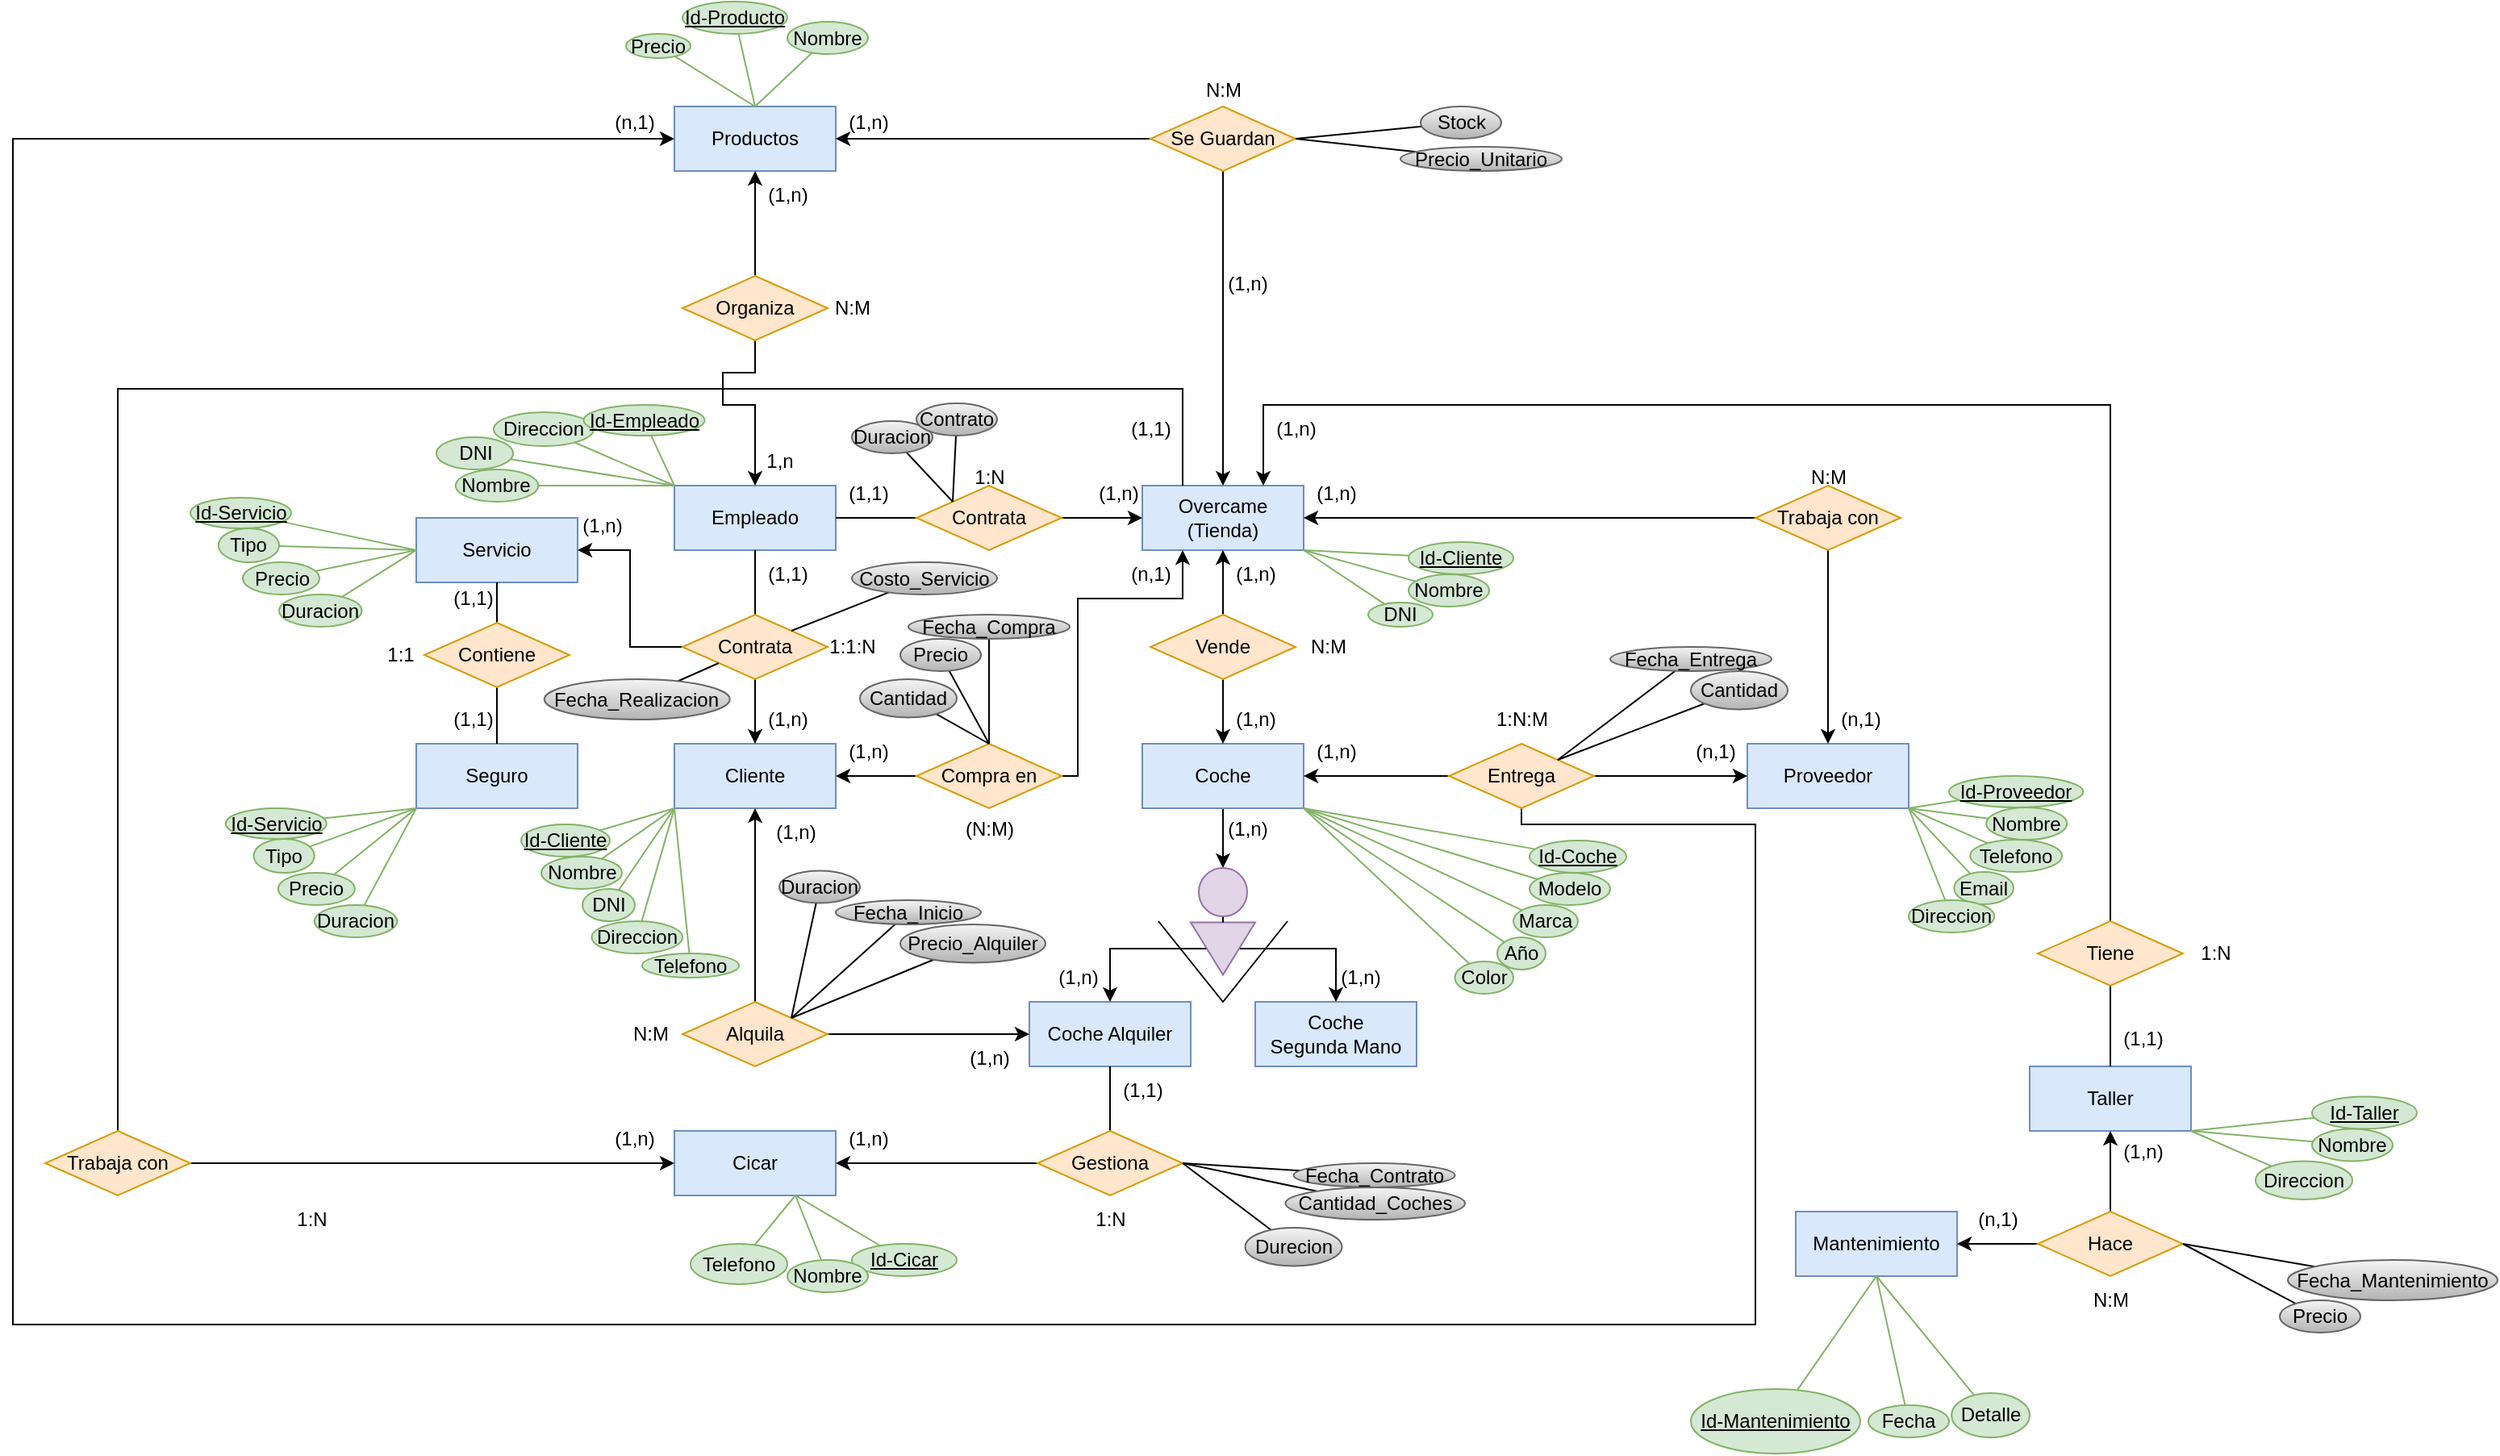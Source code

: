 <mxfile version="24.8.1">
  <diagram id="R2lEEEUBdFMjLlhIrx00" name="Page-1">
    <mxGraphModel dx="2496" dy="2074" grid="1" gridSize="10" guides="1" tooltips="1" connect="1" arrows="1" fold="1" page="1" pageScale="1" pageWidth="850" pageHeight="1100" math="0" shadow="0" extFonts="Permanent Marker^https://fonts.googleapis.com/css?family=Permanent+Marker">
      <root>
        <mxCell id="0" />
        <mxCell id="1" parent="0" />
        <mxCell id="CsL8E8aFtRLFVdAylu72-8" value="Cliente" style="whiteSpace=wrap;html=1;align=center;fillColor=#dae8fc;strokeColor=#6c8ebf;" parent="1" vertex="1">
          <mxGeometry x="40" y="440" width="100" height="40" as="geometry" />
        </mxCell>
        <mxCell id="CsL8E8aFtRLFVdAylu72-24" style="edgeStyle=orthogonalEdgeStyle;rounded=0;orthogonalLoop=1;jettySize=auto;html=1;entryX=0.5;entryY=0;entryDx=0;entryDy=0;" parent="1" source="CsL8E8aFtRLFVdAylu72-9" target="CsL8E8aFtRLFVdAylu72-3" edge="1">
          <mxGeometry relative="1" as="geometry" />
        </mxCell>
        <mxCell id="CsL8E8aFtRLFVdAylu72-9" value="Coche" style="whiteSpace=wrap;html=1;align=center;fillColor=#dae8fc;strokeColor=#6c8ebf;" parent="1" vertex="1">
          <mxGeometry x="330" y="440" width="100" height="40" as="geometry" />
        </mxCell>
        <mxCell id="CsL8E8aFtRLFVdAylu72-10" value="Productos" style="whiteSpace=wrap;html=1;align=center;fillColor=#dae8fc;strokeColor=#6c8ebf;" parent="1" vertex="1">
          <mxGeometry x="40" y="45" width="100" height="40" as="geometry" />
        </mxCell>
        <mxCell id="CsL8E8aFtRLFVdAylu72-12" value="Servicio" style="whiteSpace=wrap;html=1;align=center;fillColor=#dae8fc;strokeColor=#6c8ebf;" parent="1" vertex="1">
          <mxGeometry x="-120" y="300" width="100" height="40" as="geometry" />
        </mxCell>
        <mxCell id="CsL8E8aFtRLFVdAylu72-13" value="Proveedor" style="whiteSpace=wrap;html=1;align=center;fillColor=#dae8fc;strokeColor=#6c8ebf;" parent="1" vertex="1">
          <mxGeometry x="705" y="440" width="100" height="40" as="geometry" />
        </mxCell>
        <mxCell id="CsL8E8aFtRLFVdAylu72-14" value="Taller" style="whiteSpace=wrap;html=1;align=center;fillColor=#dae8fc;strokeColor=#6c8ebf;" parent="1" vertex="1">
          <mxGeometry x="880" y="640" width="100" height="40" as="geometry" />
        </mxCell>
        <mxCell id="CsL8E8aFtRLFVdAylu72-15" value="Overcame&lt;div&gt;(Tienda)&lt;/div&gt;" style="whiteSpace=wrap;html=1;align=center;fillColor=#dae8fc;strokeColor=#6c8ebf;" parent="1" vertex="1">
          <mxGeometry x="330" y="280" width="100" height="40" as="geometry" />
        </mxCell>
        <mxCell id="CsL8E8aFtRLFVdAylu72-16" value="Empleado" style="whiteSpace=wrap;html=1;align=center;fillColor=#dae8fc;strokeColor=#6c8ebf;" parent="1" vertex="1">
          <mxGeometry x="40" y="280" width="100" height="40" as="geometry" />
        </mxCell>
        <mxCell id="CsL8E8aFtRLFVdAylu72-17" value="Cicar" style="whiteSpace=wrap;html=1;align=center;fillColor=#dae8fc;strokeColor=#6c8ebf;" parent="1" vertex="1">
          <mxGeometry x="40" y="680" width="100" height="40" as="geometry" />
        </mxCell>
        <mxCell id="CsL8E8aFtRLFVdAylu72-18" value="Mantenimiento" style="whiteSpace=wrap;html=1;align=center;fillColor=#dae8fc;strokeColor=#6c8ebf;" parent="1" vertex="1">
          <mxGeometry x="735" y="730" width="100" height="40" as="geometry" />
        </mxCell>
        <mxCell id="CsL8E8aFtRLFVdAylu72-19" value="Seguro" style="whiteSpace=wrap;html=1;align=center;fillColor=#dae8fc;strokeColor=#6c8ebf;" parent="1" vertex="1">
          <mxGeometry x="-120" y="440" width="100" height="40" as="geometry" />
        </mxCell>
        <mxCell id="CsL8E8aFtRLFVdAylu72-22" value="Coche&lt;div&gt;Segunda Mano&lt;/div&gt;" style="whiteSpace=wrap;html=1;align=center;fillColor=#dae8fc;strokeColor=#6c8ebf;" parent="1" vertex="1">
          <mxGeometry x="400" y="600" width="100" height="40" as="geometry" />
        </mxCell>
        <mxCell id="CsL8E8aFtRLFVdAylu72-23" value="Coche Alquiler" style="whiteSpace=wrap;html=1;align=center;fillColor=#dae8fc;strokeColor=#6c8ebf;" parent="1" vertex="1">
          <mxGeometry x="260" y="600" width="100" height="40" as="geometry" />
        </mxCell>
        <mxCell id="CsL8E8aFtRLFVdAylu72-25" style="edgeStyle=orthogonalEdgeStyle;rounded=0;orthogonalLoop=1;jettySize=auto;html=1;entryX=0.5;entryY=0;entryDx=0;entryDy=0;" parent="1" source="CsL8E8aFtRLFVdAylu72-1" target="CsL8E8aFtRLFVdAylu72-22" edge="1">
          <mxGeometry relative="1" as="geometry">
            <Array as="points">
              <mxPoint x="450" y="567" />
            </Array>
          </mxGeometry>
        </mxCell>
        <mxCell id="CsL8E8aFtRLFVdAylu72-26" style="edgeStyle=orthogonalEdgeStyle;rounded=0;orthogonalLoop=1;jettySize=auto;html=1;entryX=0.5;entryY=0;entryDx=0;entryDy=0;" parent="1" source="CsL8E8aFtRLFVdAylu72-1" target="CsL8E8aFtRLFVdAylu72-23" edge="1">
          <mxGeometry relative="1" as="geometry" />
        </mxCell>
        <mxCell id="CsL8E8aFtRLFVdAylu72-75" style="rounded=0;orthogonalLoop=1;jettySize=auto;html=1;entryX=0.5;entryY=0;entryDx=0;entryDy=0;exitX=0.5;exitY=1;exitDx=0;exitDy=0;" parent="1" source="CsL8E8aFtRLFVdAylu72-32" target="CsL8E8aFtRLFVdAylu72-16" edge="1">
          <mxGeometry relative="1" as="geometry">
            <Array as="points">
              <mxPoint x="90" y="210" />
              <mxPoint x="80" y="210" />
              <mxPoint x="70" y="210" />
              <mxPoint x="70" y="230" />
              <mxPoint x="80" y="230" />
              <mxPoint x="90" y="230" />
              <mxPoint x="90" y="250" />
            </Array>
          </mxGeometry>
        </mxCell>
        <mxCell id="CsL8E8aFtRLFVdAylu72-83" style="edgeStyle=orthogonalEdgeStyle;rounded=0;orthogonalLoop=1;jettySize=auto;html=1;entryX=0.5;entryY=1;entryDx=0;entryDy=0;" parent="1" source="CsL8E8aFtRLFVdAylu72-32" target="CsL8E8aFtRLFVdAylu72-10" edge="1">
          <mxGeometry relative="1" as="geometry" />
        </mxCell>
        <mxCell id="CsL8E8aFtRLFVdAylu72-32" value="Organiza" style="shape=rhombus;perimeter=rhombusPerimeter;whiteSpace=wrap;html=1;align=center;fillColor=#ffe6cc;strokeColor=#d79b00;" parent="1" vertex="1">
          <mxGeometry x="45" y="150" width="90" height="40" as="geometry" />
        </mxCell>
        <mxCell id="CsL8E8aFtRLFVdAylu72-72" style="edgeStyle=orthogonalEdgeStyle;rounded=0;orthogonalLoop=1;jettySize=auto;html=1;entryX=0.5;entryY=1;entryDx=0;entryDy=0;" parent="1" source="CsL8E8aFtRLFVdAylu72-33" target="CsL8E8aFtRLFVdAylu72-14" edge="1">
          <mxGeometry relative="1" as="geometry" />
        </mxCell>
        <mxCell id="CsL8E8aFtRLFVdAylu72-91" style="edgeStyle=orthogonalEdgeStyle;rounded=0;orthogonalLoop=1;jettySize=auto;html=1;entryX=1;entryY=0.5;entryDx=0;entryDy=0;" parent="1" source="CsL8E8aFtRLFVdAylu72-33" target="CsL8E8aFtRLFVdAylu72-18" edge="1">
          <mxGeometry relative="1" as="geometry" />
        </mxCell>
        <mxCell id="CsL8E8aFtRLFVdAylu72-33" value="Hace" style="shape=rhombus;perimeter=rhombusPerimeter;whiteSpace=wrap;html=1;align=center;fillColor=#ffe6cc;strokeColor=#d79b00;" parent="1" vertex="1">
          <mxGeometry x="885" y="730" width="90" height="40" as="geometry" />
        </mxCell>
        <mxCell id="CsL8E8aFtRLFVdAylu72-70" style="edgeStyle=orthogonalEdgeStyle;rounded=0;orthogonalLoop=1;jettySize=auto;html=1;entryX=0.5;entryY=1;entryDx=0;entryDy=0;endArrow=none;endFill=0;" parent="1" source="CsL8E8aFtRLFVdAylu72-34" target="CsL8E8aFtRLFVdAylu72-12" edge="1">
          <mxGeometry relative="1" as="geometry" />
        </mxCell>
        <mxCell id="CsL8E8aFtRLFVdAylu72-71" style="edgeStyle=orthogonalEdgeStyle;rounded=0;orthogonalLoop=1;jettySize=auto;html=1;entryX=0.5;entryY=0;entryDx=0;entryDy=0;endArrow=none;endFill=0;" parent="1" source="CsL8E8aFtRLFVdAylu72-34" target="CsL8E8aFtRLFVdAylu72-19" edge="1">
          <mxGeometry relative="1" as="geometry" />
        </mxCell>
        <mxCell id="CsL8E8aFtRLFVdAylu72-34" value="Contiene" style="shape=rhombus;perimeter=rhombusPerimeter;whiteSpace=wrap;html=1;align=center;fillColor=#ffe6cc;strokeColor=#d79b00;" parent="1" vertex="1">
          <mxGeometry x="-115" y="365" width="90" height="40" as="geometry" />
        </mxCell>
        <mxCell id="CsL8E8aFtRLFVdAylu72-66" style="edgeStyle=orthogonalEdgeStyle;rounded=0;orthogonalLoop=1;jettySize=auto;html=1;entryX=0;entryY=0.5;entryDx=0;entryDy=0;" parent="1" source="CsL8E8aFtRLFVdAylu72-35" target="CsL8E8aFtRLFVdAylu72-17" edge="1">
          <mxGeometry relative="1" as="geometry" />
        </mxCell>
        <mxCell id="CsL8E8aFtRLFVdAylu72-67" style="edgeStyle=orthogonalEdgeStyle;rounded=0;orthogonalLoop=1;jettySize=auto;html=1;entryX=0.25;entryY=0;entryDx=0;entryDy=0;exitX=0.5;exitY=0;exitDx=0;exitDy=0;endArrow=none;endFill=0;" parent="1" source="CsL8E8aFtRLFVdAylu72-35" target="CsL8E8aFtRLFVdAylu72-15" edge="1">
          <mxGeometry relative="1" as="geometry">
            <Array as="points">
              <mxPoint x="-305" y="220" />
              <mxPoint x="355" y="220" />
            </Array>
          </mxGeometry>
        </mxCell>
        <mxCell id="CsL8E8aFtRLFVdAylu72-35" value="Trabaja con" style="shape=rhombus;perimeter=rhombusPerimeter;whiteSpace=wrap;html=1;align=center;fillColor=#ffe6cc;strokeColor=#d79b00;" parent="1" vertex="1">
          <mxGeometry x="-350" y="680" width="90" height="40" as="geometry" />
        </mxCell>
        <mxCell id="CsL8E8aFtRLFVdAylu72-64" style="edgeStyle=orthogonalEdgeStyle;rounded=0;orthogonalLoop=1;jettySize=auto;html=1;entryX=0.75;entryY=0;entryDx=0;entryDy=0;" parent="1" source="CsL8E8aFtRLFVdAylu72-36" target="CsL8E8aFtRLFVdAylu72-15" edge="1">
          <mxGeometry relative="1" as="geometry">
            <Array as="points">
              <mxPoint x="930" y="230" />
              <mxPoint x="405" y="230" />
            </Array>
          </mxGeometry>
        </mxCell>
        <mxCell id="CsL8E8aFtRLFVdAylu72-74" style="edgeStyle=orthogonalEdgeStyle;rounded=0;orthogonalLoop=1;jettySize=auto;html=1;entryX=0.5;entryY=0;entryDx=0;entryDy=0;endArrow=none;endFill=0;" parent="1" source="CsL8E8aFtRLFVdAylu72-36" target="CsL8E8aFtRLFVdAylu72-14" edge="1">
          <mxGeometry relative="1" as="geometry" />
        </mxCell>
        <mxCell id="CsL8E8aFtRLFVdAylu72-36" value="Tiene" style="shape=rhombus;perimeter=rhombusPerimeter;whiteSpace=wrap;html=1;align=center;fillColor=#ffe6cc;strokeColor=#d79b00;" parent="1" vertex="1">
          <mxGeometry x="885" y="550" width="90" height="40" as="geometry" />
        </mxCell>
        <mxCell id="CsL8E8aFtRLFVdAylu72-58" style="edgeStyle=orthogonalEdgeStyle;rounded=0;orthogonalLoop=1;jettySize=auto;html=1;entryX=0.5;entryY=1;entryDx=0;entryDy=0;" parent="1" source="CsL8E8aFtRLFVdAylu72-37" target="CsL8E8aFtRLFVdAylu72-15" edge="1">
          <mxGeometry relative="1" as="geometry" />
        </mxCell>
        <mxCell id="CsL8E8aFtRLFVdAylu72-59" style="edgeStyle=orthogonalEdgeStyle;rounded=0;orthogonalLoop=1;jettySize=auto;html=1;entryX=0.5;entryY=0;entryDx=0;entryDy=0;" parent="1" source="CsL8E8aFtRLFVdAylu72-37" target="CsL8E8aFtRLFVdAylu72-9" edge="1">
          <mxGeometry relative="1" as="geometry" />
        </mxCell>
        <mxCell id="CsL8E8aFtRLFVdAylu72-37" value="Vende" style="shape=rhombus;perimeter=rhombusPerimeter;whiteSpace=wrap;html=1;align=center;fillColor=#ffe6cc;strokeColor=#d79b00;" parent="1" vertex="1">
          <mxGeometry x="335" y="360" width="90" height="40" as="geometry" />
        </mxCell>
        <mxCell id="CsL8E8aFtRLFVdAylu72-56" style="edgeStyle=orthogonalEdgeStyle;rounded=0;orthogonalLoop=1;jettySize=auto;html=1;entryX=0;entryY=0.5;entryDx=0;entryDy=0;" parent="1" source="CsL8E8aFtRLFVdAylu72-38" target="CsL8E8aFtRLFVdAylu72-13" edge="1">
          <mxGeometry relative="1" as="geometry" />
        </mxCell>
        <mxCell id="CsL8E8aFtRLFVdAylu72-57" style="edgeStyle=orthogonalEdgeStyle;rounded=0;orthogonalLoop=1;jettySize=auto;html=1;entryX=1;entryY=0.5;entryDx=0;entryDy=0;" parent="1" source="CsL8E8aFtRLFVdAylu72-38" target="CsL8E8aFtRLFVdAylu72-9" edge="1">
          <mxGeometry relative="1" as="geometry" />
        </mxCell>
        <mxCell id="CsL8E8aFtRLFVdAylu72-84" style="edgeStyle=orthogonalEdgeStyle;rounded=0;orthogonalLoop=1;jettySize=auto;html=1;entryX=0;entryY=0.5;entryDx=0;entryDy=0;" parent="1" source="CsL8E8aFtRLFVdAylu72-38" target="CsL8E8aFtRLFVdAylu72-10" edge="1">
          <mxGeometry relative="1" as="geometry">
            <Array as="points">
              <mxPoint x="565" y="490" />
              <mxPoint x="710" y="490" />
              <mxPoint x="710" y="800" />
              <mxPoint x="-370" y="800" />
              <mxPoint x="-370" y="65" />
            </Array>
          </mxGeometry>
        </mxCell>
        <mxCell id="CsL8E8aFtRLFVdAylu72-38" value="Entrega" style="shape=rhombus;perimeter=rhombusPerimeter;whiteSpace=wrap;html=1;align=center;fillColor=#ffe6cc;strokeColor=#d79b00;" parent="1" vertex="1">
          <mxGeometry x="520" y="440" width="90" height="40" as="geometry" />
        </mxCell>
        <mxCell id="CsL8E8aFtRLFVdAylu72-54" style="edgeStyle=orthogonalEdgeStyle;rounded=0;orthogonalLoop=1;jettySize=auto;html=1;entryX=1;entryY=0.5;entryDx=0;entryDy=0;" parent="1" source="CsL8E8aFtRLFVdAylu72-39" target="CsL8E8aFtRLFVdAylu72-15" edge="1">
          <mxGeometry relative="1" as="geometry" />
        </mxCell>
        <mxCell id="CsL8E8aFtRLFVdAylu72-55" style="edgeStyle=orthogonalEdgeStyle;rounded=0;orthogonalLoop=1;jettySize=auto;html=1;entryX=0.5;entryY=0;entryDx=0;entryDy=0;" parent="1" source="CsL8E8aFtRLFVdAylu72-39" target="CsL8E8aFtRLFVdAylu72-13" edge="1">
          <mxGeometry relative="1" as="geometry" />
        </mxCell>
        <mxCell id="CsL8E8aFtRLFVdAylu72-39" value="Trabaja con" style="shape=rhombus;perimeter=rhombusPerimeter;whiteSpace=wrap;html=1;align=center;fillColor=#ffe6cc;strokeColor=#d79b00;" parent="1" vertex="1">
          <mxGeometry x="710" y="280" width="90" height="40" as="geometry" />
        </mxCell>
        <mxCell id="CsL8E8aFtRLFVdAylu72-52" style="edgeStyle=orthogonalEdgeStyle;rounded=0;orthogonalLoop=1;jettySize=auto;html=1;entryX=0;entryY=0.5;entryDx=0;entryDy=0;" parent="1" source="CsL8E8aFtRLFVdAylu72-40" target="CsL8E8aFtRLFVdAylu72-15" edge="1">
          <mxGeometry relative="1" as="geometry" />
        </mxCell>
        <mxCell id="CsL8E8aFtRLFVdAylu72-53" style="edgeStyle=orthogonalEdgeStyle;rounded=0;orthogonalLoop=1;jettySize=auto;html=1;entryX=1;entryY=0.5;entryDx=0;entryDy=0;endArrow=none;endFill=0;" parent="1" source="CsL8E8aFtRLFVdAylu72-40" target="CsL8E8aFtRLFVdAylu72-16" edge="1">
          <mxGeometry relative="1" as="geometry" />
        </mxCell>
        <mxCell id="CsL8E8aFtRLFVdAylu72-40" value="Contrata" style="shape=rhombus;perimeter=rhombusPerimeter;whiteSpace=wrap;html=1;align=center;fillColor=#ffe6cc;strokeColor=#d79b00;" parent="1" vertex="1">
          <mxGeometry x="190" y="280" width="90" height="40" as="geometry" />
        </mxCell>
        <mxCell id="CsL8E8aFtRLFVdAylu72-49" style="edgeStyle=orthogonalEdgeStyle;rounded=0;orthogonalLoop=1;jettySize=auto;html=1;entryX=0.5;entryY=1;entryDx=0;entryDy=0;" parent="1" source="CsL8E8aFtRLFVdAylu72-41" target="CsL8E8aFtRLFVdAylu72-8" edge="1">
          <mxGeometry relative="1" as="geometry" />
        </mxCell>
        <mxCell id="CsL8E8aFtRLFVdAylu72-50" style="edgeStyle=orthogonalEdgeStyle;rounded=0;orthogonalLoop=1;jettySize=auto;html=1;" parent="1" source="CsL8E8aFtRLFVdAylu72-41" target="CsL8E8aFtRLFVdAylu72-23" edge="1">
          <mxGeometry relative="1" as="geometry" />
        </mxCell>
        <mxCell id="CsL8E8aFtRLFVdAylu72-41" value="Alquila" style="shape=rhombus;perimeter=rhombusPerimeter;whiteSpace=wrap;html=1;align=center;fillColor=#ffe6cc;strokeColor=#d79b00;" parent="1" vertex="1">
          <mxGeometry x="45" y="600" width="90" height="40" as="geometry" />
        </mxCell>
        <mxCell id="CsL8E8aFtRLFVdAylu72-46" style="edgeStyle=orthogonalEdgeStyle;rounded=0;orthogonalLoop=1;jettySize=auto;html=1;entryX=0.5;entryY=0;entryDx=0;entryDy=0;" parent="1" source="CsL8E8aFtRLFVdAylu72-42" target="CsL8E8aFtRLFVdAylu72-8" edge="1">
          <mxGeometry relative="1" as="geometry" />
        </mxCell>
        <mxCell id="CsL8E8aFtRLFVdAylu72-51" style="edgeStyle=orthogonalEdgeStyle;rounded=0;orthogonalLoop=1;jettySize=auto;html=1;entryX=0.5;entryY=1;entryDx=0;entryDy=0;endArrow=none;endFill=0;" parent="1" source="CsL8E8aFtRLFVdAylu72-42" target="CsL8E8aFtRLFVdAylu72-16" edge="1">
          <mxGeometry relative="1" as="geometry" />
        </mxCell>
        <mxCell id="CsL8E8aFtRLFVdAylu72-69" style="edgeStyle=orthogonalEdgeStyle;rounded=0;orthogonalLoop=1;jettySize=auto;html=1;entryX=1;entryY=0.5;entryDx=0;entryDy=0;" parent="1" source="CsL8E8aFtRLFVdAylu72-42" target="CsL8E8aFtRLFVdAylu72-12" edge="1">
          <mxGeometry relative="1" as="geometry" />
        </mxCell>
        <mxCell id="CsL8E8aFtRLFVdAylu72-42" value="Contrata" style="shape=rhombus;perimeter=rhombusPerimeter;whiteSpace=wrap;html=1;align=center;fillColor=#ffe6cc;strokeColor=#d79b00;" parent="1" vertex="1">
          <mxGeometry x="45" y="360" width="90" height="40" as="geometry" />
        </mxCell>
        <mxCell id="CsL8E8aFtRLFVdAylu72-44" style="edgeStyle=orthogonalEdgeStyle;rounded=0;orthogonalLoop=1;jettySize=auto;html=1;entryX=1;entryY=0.5;entryDx=0;entryDy=0;" parent="1" source="CsL8E8aFtRLFVdAylu72-43" target="CsL8E8aFtRLFVdAylu72-8" edge="1">
          <mxGeometry relative="1" as="geometry" />
        </mxCell>
        <mxCell id="CsL8E8aFtRLFVdAylu72-90" style="edgeStyle=orthogonalEdgeStyle;rounded=0;orthogonalLoop=1;jettySize=auto;html=1;entryX=0.25;entryY=1;entryDx=0;entryDy=0;" parent="1" source="CsL8E8aFtRLFVdAylu72-43" target="CsL8E8aFtRLFVdAylu72-15" edge="1">
          <mxGeometry relative="1" as="geometry">
            <Array as="points">
              <mxPoint x="290" y="460" />
              <mxPoint x="290" y="350" />
              <mxPoint x="355" y="350" />
            </Array>
          </mxGeometry>
        </mxCell>
        <mxCell id="CsL8E8aFtRLFVdAylu72-43" value="Compra en" style="shape=rhombus;perimeter=rhombusPerimeter;whiteSpace=wrap;html=1;align=center;fillColor=#ffe6cc;strokeColor=#d79b00;" parent="1" vertex="1">
          <mxGeometry x="190" y="440" width="90" height="40" as="geometry" />
        </mxCell>
        <mxCell id="CsL8E8aFtRLFVdAylu72-88" style="edgeStyle=orthogonalEdgeStyle;rounded=0;orthogonalLoop=1;jettySize=auto;html=1;entryX=1;entryY=0.5;entryDx=0;entryDy=0;" parent="1" source="CsL8E8aFtRLFVdAylu72-86" target="CsL8E8aFtRLFVdAylu72-10" edge="1">
          <mxGeometry relative="1" as="geometry" />
        </mxCell>
        <mxCell id="CsL8E8aFtRLFVdAylu72-89" style="edgeStyle=orthogonalEdgeStyle;rounded=0;orthogonalLoop=1;jettySize=auto;html=1;entryX=0.5;entryY=0;entryDx=0;entryDy=0;" parent="1" source="CsL8E8aFtRLFVdAylu72-86" target="CsL8E8aFtRLFVdAylu72-15" edge="1">
          <mxGeometry relative="1" as="geometry" />
        </mxCell>
        <mxCell id="CsL8E8aFtRLFVdAylu72-86" value="Se Guardan" style="shape=rhombus;perimeter=rhombusPerimeter;whiteSpace=wrap;html=1;align=center;fillColor=#ffe6cc;strokeColor=#d79b00;" parent="1" vertex="1">
          <mxGeometry x="335" y="45" width="90" height="40" as="geometry" />
        </mxCell>
        <mxCell id="CsL8E8aFtRLFVdAylu72-92" value="N:M" style="text;html=1;align=center;verticalAlign=middle;resizable=0;points=[];autosize=1;strokeColor=none;fillColor=none;" parent="1" vertex="1">
          <mxGeometry x="420" y="365" width="50" height="30" as="geometry" />
        </mxCell>
        <mxCell id="CsL8E8aFtRLFVdAylu72-93" value="(1,n)" style="text;html=1;align=center;verticalAlign=middle;resizable=0;points=[];autosize=1;strokeColor=none;fillColor=none;" parent="1" vertex="1">
          <mxGeometry x="375" y="320" width="50" height="30" as="geometry" />
        </mxCell>
        <mxCell id="CsL8E8aFtRLFVdAylu72-94" value="(1,n)" style="text;html=1;align=center;verticalAlign=middle;resizable=0;points=[];autosize=1;strokeColor=none;fillColor=none;" parent="1" vertex="1">
          <mxGeometry x="375" y="410" width="50" height="30" as="geometry" />
        </mxCell>
        <mxCell id="CsL8E8aFtRLFVdAylu72-95" value="(1,n)" style="text;html=1;align=center;verticalAlign=middle;resizable=0;points=[];autosize=1;strokeColor=none;fillColor=none;" parent="1" vertex="1">
          <mxGeometry x="210" y="620" width="50" height="30" as="geometry" />
        </mxCell>
        <mxCell id="CsL8E8aFtRLFVdAylu72-100" style="edgeStyle=orthogonalEdgeStyle;rounded=0;orthogonalLoop=1;jettySize=auto;html=1;endArrow=none;endFill=0;" parent="1" source="CsL8E8aFtRLFVdAylu72-99" target="CsL8E8aFtRLFVdAylu72-23" edge="1">
          <mxGeometry relative="1" as="geometry" />
        </mxCell>
        <mxCell id="CsL8E8aFtRLFVdAylu72-101" style="edgeStyle=orthogonalEdgeStyle;rounded=0;orthogonalLoop=1;jettySize=auto;html=1;entryX=1;entryY=0.5;entryDx=0;entryDy=0;" parent="1" source="CsL8E8aFtRLFVdAylu72-99" target="CsL8E8aFtRLFVdAylu72-17" edge="1">
          <mxGeometry relative="1" as="geometry" />
        </mxCell>
        <mxCell id="CsL8E8aFtRLFVdAylu72-99" value="Gestiona" style="shape=rhombus;perimeter=rhombusPerimeter;whiteSpace=wrap;html=1;align=center;fillColor=#ffe6cc;strokeColor=#d79b00;" parent="1" vertex="1">
          <mxGeometry x="265" y="680" width="90" height="40" as="geometry" />
        </mxCell>
        <mxCell id="CsL8E8aFtRLFVdAylu72-102" value="1:1:N" style="text;html=1;align=center;verticalAlign=middle;resizable=0;points=[];autosize=1;strokeColor=none;fillColor=none;" parent="1" vertex="1">
          <mxGeometry x="125" y="365" width="50" height="30" as="geometry" />
        </mxCell>
        <mxCell id="CsL8E8aFtRLFVdAylu72-103" value="(1,n)" style="text;html=1;align=center;verticalAlign=middle;resizable=0;points=[];autosize=1;strokeColor=none;fillColor=none;" parent="1" vertex="1">
          <mxGeometry x="85" y="410" width="50" height="30" as="geometry" />
        </mxCell>
        <mxCell id="CsL8E8aFtRLFVdAylu72-104" value="(1,n)" style="text;html=1;align=center;verticalAlign=middle;resizable=0;points=[];autosize=1;strokeColor=none;fillColor=none;" parent="1" vertex="1">
          <mxGeometry x="-30" y="290" width="50" height="30" as="geometry" />
        </mxCell>
        <mxCell id="CsL8E8aFtRLFVdAylu72-105" value="(1,1)" style="text;html=1;align=center;verticalAlign=middle;resizable=0;points=[];autosize=1;strokeColor=none;fillColor=none;" parent="1" vertex="1">
          <mxGeometry x="85" y="320" width="50" height="30" as="geometry" />
        </mxCell>
        <mxCell id="CsL8E8aFtRLFVdAylu72-106" value="(1,n)" style="text;html=1;align=center;verticalAlign=middle;resizable=0;points=[];autosize=1;strokeColor=none;fillColor=none;" parent="1" vertex="1">
          <mxGeometry x="90" y="480" width="50" height="30" as="geometry" />
        </mxCell>
        <mxCell id="CsL8E8aFtRLFVdAylu72-107" value="(1,n)" style="text;html=1;align=center;verticalAlign=middle;resizable=0;points=[];autosize=1;strokeColor=none;fillColor=none;" parent="1" vertex="1">
          <mxGeometry x="265" y="570" width="50" height="30" as="geometry" />
        </mxCell>
        <mxCell id="CsL8E8aFtRLFVdAylu72-108" value="(1,n)" style="text;html=1;align=center;verticalAlign=middle;resizable=0;points=[];autosize=1;strokeColor=none;fillColor=none;" parent="1" vertex="1">
          <mxGeometry x="440" y="570" width="50" height="30" as="geometry" />
        </mxCell>
        <mxCell id="CsL8E8aFtRLFVdAylu72-109" value="(1,1)" style="text;html=1;align=center;verticalAlign=middle;resizable=0;points=[];autosize=1;strokeColor=none;fillColor=none;" parent="1" vertex="1">
          <mxGeometry x="135" y="270" width="50" height="30" as="geometry" />
        </mxCell>
        <mxCell id="CsL8E8aFtRLFVdAylu72-110" value="(1,n)" style="text;html=1;align=center;verticalAlign=middle;resizable=0;points=[];autosize=1;strokeColor=none;fillColor=none;" parent="1" vertex="1">
          <mxGeometry x="290" y="270" width="50" height="30" as="geometry" />
        </mxCell>
        <mxCell id="CsL8E8aFtRLFVdAylu72-111" value="1:N" style="text;html=1;align=center;verticalAlign=middle;resizable=0;points=[];autosize=1;strokeColor=none;fillColor=none;" parent="1" vertex="1">
          <mxGeometry x="215" y="260" width="40" height="30" as="geometry" />
        </mxCell>
        <mxCell id="CsL8E8aFtRLFVdAylu72-112" value="(1,n)" style="text;html=1;align=center;verticalAlign=middle;resizable=0;points=[];autosize=1;strokeColor=none;fillColor=none;" parent="1" vertex="1">
          <mxGeometry x="135" y="670" width="50" height="30" as="geometry" />
        </mxCell>
        <mxCell id="CsL8E8aFtRLFVdAylu72-113" value="(1,1)" style="text;html=1;align=center;verticalAlign=middle;resizable=0;points=[];autosize=1;strokeColor=none;fillColor=none;" parent="1" vertex="1">
          <mxGeometry x="305" y="640" width="50" height="30" as="geometry" />
        </mxCell>
        <mxCell id="CsL8E8aFtRLFVdAylu72-114" value="1:N" style="text;html=1;align=center;verticalAlign=middle;resizable=0;points=[];autosize=1;strokeColor=none;fillColor=none;" parent="1" vertex="1">
          <mxGeometry x="290" y="720" width="40" height="30" as="geometry" />
        </mxCell>
        <mxCell id="CsL8E8aFtRLFVdAylu72-116" value="N:M" style="text;html=1;align=center;verticalAlign=middle;resizable=0;points=[];autosize=1;strokeColor=none;fillColor=none;" parent="1" vertex="1">
          <mxGeometry y="605" width="50" height="30" as="geometry" />
        </mxCell>
        <mxCell id="CsL8E8aFtRLFVdAylu72-117" value="N:M" style="text;html=1;align=center;verticalAlign=middle;resizable=0;points=[];autosize=1;strokeColor=none;fillColor=none;" parent="1" vertex="1">
          <mxGeometry x="730" y="260" width="50" height="30" as="geometry" />
        </mxCell>
        <mxCell id="CsL8E8aFtRLFVdAylu72-118" value="(1,n)" style="text;html=1;align=center;verticalAlign=middle;resizable=0;points=[];autosize=1;strokeColor=none;fillColor=none;" parent="1" vertex="1">
          <mxGeometry x="425" y="270" width="50" height="30" as="geometry" />
        </mxCell>
        <mxCell id="CsL8E8aFtRLFVdAylu72-119" value="(n,1)" style="text;html=1;align=center;verticalAlign=middle;resizable=0;points=[];autosize=1;strokeColor=none;fillColor=none;" parent="1" vertex="1">
          <mxGeometry x="750" y="410" width="50" height="30" as="geometry" />
        </mxCell>
        <mxCell id="CsL8E8aFtRLFVdAylu72-120" value="(1,n)" style="text;html=1;align=center;verticalAlign=middle;resizable=0;points=[];autosize=1;strokeColor=none;fillColor=none;" parent="1" vertex="1">
          <mxGeometry x="425" y="430" width="50" height="30" as="geometry" />
        </mxCell>
        <mxCell id="CsL8E8aFtRLFVdAylu72-121" value="(n,1)" style="text;html=1;align=center;verticalAlign=middle;resizable=0;points=[];autosize=1;strokeColor=none;fillColor=none;" parent="1" vertex="1">
          <mxGeometry x="660" y="430" width="50" height="30" as="geometry" />
        </mxCell>
        <mxCell id="CsL8E8aFtRLFVdAylu72-122" value="(n,1)" style="text;html=1;align=center;verticalAlign=middle;resizable=0;points=[];autosize=1;strokeColor=none;fillColor=none;" parent="1" vertex="1">
          <mxGeometry x="-10" y="40" width="50" height="30" as="geometry" />
        </mxCell>
        <mxCell id="CsL8E8aFtRLFVdAylu72-125" value="" style="group" parent="1" vertex="1" connectable="0">
          <mxGeometry x="340" y="517" width="80" height="83" as="geometry" />
        </mxCell>
        <mxCell id="CsL8E8aFtRLFVdAylu72-7" value="" style="group" parent="CsL8E8aFtRLFVdAylu72-125" vertex="1" connectable="0">
          <mxGeometry x="20" width="40" height="66.25" as="geometry" />
        </mxCell>
        <mxCell id="CsL8E8aFtRLFVdAylu72-1" value="" style="triangle;whiteSpace=wrap;html=1;rotation=90;fillColor=#e1d5e7;strokeColor=#9673a6;" parent="CsL8E8aFtRLFVdAylu72-7" vertex="1">
          <mxGeometry x="3.75" y="30" width="32.5" height="40" as="geometry" />
        </mxCell>
        <mxCell id="CsL8E8aFtRLFVdAylu72-6" style="edgeStyle=orthogonalEdgeStyle;rounded=0;orthogonalLoop=1;jettySize=auto;html=1;entryX=0;entryY=0.5;entryDx=0;entryDy=0;endArrow=none;endFill=0;" parent="CsL8E8aFtRLFVdAylu72-7" source="CsL8E8aFtRLFVdAylu72-3" target="CsL8E8aFtRLFVdAylu72-1" edge="1">
          <mxGeometry relative="1" as="geometry">
            <Array as="points">
              <mxPoint x="20" />
              <mxPoint x="20" />
            </Array>
          </mxGeometry>
        </mxCell>
        <mxCell id="CsL8E8aFtRLFVdAylu72-3" value="" style="ellipse;whiteSpace=wrap;html=1;aspect=fixed;fillColor=#e1d5e7;strokeColor=#9673a6;" parent="CsL8E8aFtRLFVdAylu72-7" vertex="1">
          <mxGeometry x="5" width="30" height="30" as="geometry" />
        </mxCell>
        <mxCell id="CsL8E8aFtRLFVdAylu72-124" value="" style="endArrow=none;html=1;rounded=0;" parent="CsL8E8aFtRLFVdAylu72-125" edge="1">
          <mxGeometry relative="1" as="geometry">
            <mxPoint y="33" as="sourcePoint" />
            <mxPoint x="80" y="33" as="targetPoint" />
            <Array as="points">
              <mxPoint x="40" y="83" />
            </Array>
          </mxGeometry>
        </mxCell>
        <mxCell id="CsL8E8aFtRLFVdAylu72-126" value="(1,n)" style="text;html=1;align=center;verticalAlign=middle;resizable=0;points=[];autosize=1;strokeColor=none;fillColor=none;" parent="1" vertex="1">
          <mxGeometry x="-10" y="670" width="50" height="30" as="geometry" />
        </mxCell>
        <mxCell id="CsL8E8aFtRLFVdAylu72-127" value="(1,1)" style="text;html=1;align=center;verticalAlign=middle;resizable=0;points=[];autosize=1;strokeColor=none;fillColor=none;" parent="1" vertex="1">
          <mxGeometry x="310" y="230" width="50" height="30" as="geometry" />
        </mxCell>
        <mxCell id="CsL8E8aFtRLFVdAylu72-128" value="1:N" style="text;html=1;align=center;verticalAlign=middle;resizable=0;points=[];autosize=1;strokeColor=none;fillColor=none;" parent="1" vertex="1">
          <mxGeometry x="-205" y="720" width="40" height="30" as="geometry" />
        </mxCell>
        <mxCell id="CsL8E8aFtRLFVdAylu72-129" value="1:N:M" style="text;html=1;align=center;verticalAlign=middle;resizable=0;points=[];autosize=1;strokeColor=none;fillColor=none;" parent="1" vertex="1">
          <mxGeometry x="535" y="410" width="60" height="30" as="geometry" />
        </mxCell>
        <mxCell id="CsL8E8aFtRLFVdAylu72-131" value="(1,n)" style="text;html=1;align=center;verticalAlign=middle;resizable=0;points=[];autosize=1;strokeColor=none;fillColor=none;" parent="1" vertex="1">
          <mxGeometry x="925" y="678" width="50" height="30" as="geometry" />
        </mxCell>
        <mxCell id="CsL8E8aFtRLFVdAylu72-132" value="(n,1)" style="text;html=1;align=center;verticalAlign=middle;resizable=0;points=[];autosize=1;strokeColor=none;fillColor=none;" parent="1" vertex="1">
          <mxGeometry x="835" y="720" width="50" height="30" as="geometry" />
        </mxCell>
        <mxCell id="CsL8E8aFtRLFVdAylu72-133" value="N:M" style="text;html=1;align=center;verticalAlign=middle;resizable=0;points=[];autosize=1;strokeColor=none;fillColor=none;" parent="1" vertex="1">
          <mxGeometry x="905" y="770" width="50" height="30" as="geometry" />
        </mxCell>
        <mxCell id="CsL8E8aFtRLFVdAylu72-134" value="(1,n)" style="text;html=1;align=center;verticalAlign=middle;resizable=0;points=[];autosize=1;strokeColor=none;fillColor=none;" parent="1" vertex="1">
          <mxGeometry x="370" y="478" width="50" height="30" as="geometry" />
        </mxCell>
        <mxCell id="CsL8E8aFtRLFVdAylu72-135" value="1,n" style="text;html=1;align=center;verticalAlign=middle;resizable=0;points=[];autosize=1;strokeColor=none;fillColor=none;" parent="1" vertex="1">
          <mxGeometry x="85" y="250" width="40" height="30" as="geometry" />
        </mxCell>
        <mxCell id="CsL8E8aFtRLFVdAylu72-136" value="(1,n)" style="text;html=1;align=center;verticalAlign=middle;resizable=0;points=[];autosize=1;strokeColor=none;fillColor=none;" parent="1" vertex="1">
          <mxGeometry x="85" y="85" width="50" height="30" as="geometry" />
        </mxCell>
        <mxCell id="CsL8E8aFtRLFVdAylu72-137" value="N:M" style="text;html=1;align=center;verticalAlign=middle;resizable=0;points=[];autosize=1;strokeColor=none;fillColor=none;" parent="1" vertex="1">
          <mxGeometry x="125" y="155" width="50" height="30" as="geometry" />
        </mxCell>
        <mxCell id="CsL8E8aFtRLFVdAylu72-138" value="N:M" style="text;html=1;align=center;verticalAlign=middle;resizable=0;points=[];autosize=1;strokeColor=none;fillColor=none;" parent="1" vertex="1">
          <mxGeometry x="355" y="20" width="50" height="30" as="geometry" />
        </mxCell>
        <mxCell id="CsL8E8aFtRLFVdAylu72-139" value="(1,n)" style="text;html=1;align=center;verticalAlign=middle;resizable=0;points=[];autosize=1;strokeColor=none;fillColor=none;" parent="1" vertex="1">
          <mxGeometry x="135" y="40" width="50" height="30" as="geometry" />
        </mxCell>
        <mxCell id="CsL8E8aFtRLFVdAylu72-140" value="(1,n)" style="text;html=1;align=center;verticalAlign=middle;resizable=0;points=[];autosize=1;strokeColor=none;fillColor=none;" parent="1" vertex="1">
          <mxGeometry x="370" y="140" width="50" height="30" as="geometry" />
        </mxCell>
        <mxCell id="CsL8E8aFtRLFVdAylu72-141" value="(1,1)" style="text;html=1;align=center;verticalAlign=middle;resizable=0;points=[];autosize=1;strokeColor=none;fillColor=none;" parent="1" vertex="1">
          <mxGeometry x="-110" y="410" width="50" height="30" as="geometry" />
        </mxCell>
        <mxCell id="CsL8E8aFtRLFVdAylu72-142" value="(1,1)" style="text;html=1;align=center;verticalAlign=middle;resizable=0;points=[];autosize=1;strokeColor=none;fillColor=none;" parent="1" vertex="1">
          <mxGeometry x="-110" y="335" width="50" height="30" as="geometry" />
        </mxCell>
        <mxCell id="CsL8E8aFtRLFVdAylu72-143" value="1:1" style="text;html=1;align=center;verticalAlign=middle;resizable=0;points=[];autosize=1;strokeColor=none;fillColor=none;" parent="1" vertex="1">
          <mxGeometry x="-150" y="370" width="40" height="30" as="geometry" />
        </mxCell>
        <mxCell id="CsL8E8aFtRLFVdAylu72-144" value="(1,1)" style="text;html=1;align=center;verticalAlign=middle;resizable=0;points=[];autosize=1;strokeColor=none;fillColor=none;" parent="1" vertex="1">
          <mxGeometry x="925" y="608" width="50" height="30" as="geometry" />
        </mxCell>
        <mxCell id="CsL8E8aFtRLFVdAylu72-145" value="(1,n)" style="text;html=1;align=center;verticalAlign=middle;resizable=0;points=[];autosize=1;strokeColor=none;fillColor=none;" parent="1" vertex="1">
          <mxGeometry x="400" y="230" width="50" height="30" as="geometry" />
        </mxCell>
        <mxCell id="CsL8E8aFtRLFVdAylu72-146" value="1:N" style="text;html=1;align=center;verticalAlign=middle;resizable=0;points=[];autosize=1;strokeColor=none;fillColor=none;" parent="1" vertex="1">
          <mxGeometry x="975" y="555" width="40" height="30" as="geometry" />
        </mxCell>
        <mxCell id="CsL8E8aFtRLFVdAylu72-147" value="(1,n)" style="text;html=1;align=center;verticalAlign=middle;resizable=0;points=[];autosize=1;strokeColor=none;fillColor=none;" parent="1" vertex="1">
          <mxGeometry x="135" y="430" width="50" height="30" as="geometry" />
        </mxCell>
        <mxCell id="CsL8E8aFtRLFVdAylu72-148" value="(n,1)" style="text;html=1;align=center;verticalAlign=middle;resizable=0;points=[];autosize=1;strokeColor=none;fillColor=none;" parent="1" vertex="1">
          <mxGeometry x="310" y="320" width="50" height="30" as="geometry" />
        </mxCell>
        <mxCell id="CsL8E8aFtRLFVdAylu72-149" value="(N:M)" style="text;html=1;align=center;verticalAlign=middle;resizable=0;points=[];autosize=1;strokeColor=none;fillColor=none;" parent="1" vertex="1">
          <mxGeometry x="210" y="478" width="50" height="30" as="geometry" />
        </mxCell>
        <mxCell id="JXQCX-pXFuUWfHpVdgid-14" style="rounded=0;orthogonalLoop=1;jettySize=auto;html=1;entryX=1;entryY=1;entryDx=0;entryDy=0;endArrow=none;endFill=0;fillColor=#d5e8d4;strokeColor=#82b366;" parent="1" source="JXQCX-pXFuUWfHpVdgid-2" target="CsL8E8aFtRLFVdAylu72-9" edge="1">
          <mxGeometry relative="1" as="geometry" />
        </mxCell>
        <mxCell id="JXQCX-pXFuUWfHpVdgid-2" value="Id-Coche" style="ellipse;whiteSpace=wrap;html=1;align=center;fontStyle=4;fillColor=#d5e8d4;strokeColor=#82b366;" parent="1" vertex="1">
          <mxGeometry x="570" y="500" width="60" height="20" as="geometry" />
        </mxCell>
        <mxCell id="JXQCX-pXFuUWfHpVdgid-15" style="rounded=0;orthogonalLoop=1;jettySize=auto;html=1;entryX=1;entryY=1;entryDx=0;entryDy=0;endArrow=none;endFill=0;fillColor=#d5e8d4;strokeColor=#82b366;" parent="1" source="JXQCX-pXFuUWfHpVdgid-9" target="CsL8E8aFtRLFVdAylu72-9" edge="1">
          <mxGeometry relative="1" as="geometry" />
        </mxCell>
        <mxCell id="JXQCX-pXFuUWfHpVdgid-9" value="Modelo" style="ellipse;whiteSpace=wrap;html=1;align=center;fillColor=#d5e8d4;strokeColor=#82b366;" parent="1" vertex="1">
          <mxGeometry x="570" y="520" width="50" height="20" as="geometry" />
        </mxCell>
        <mxCell id="JXQCX-pXFuUWfHpVdgid-16" style="rounded=0;orthogonalLoop=1;jettySize=auto;html=1;entryX=1;entryY=1;entryDx=0;entryDy=0;endArrow=none;endFill=0;fillColor=#d5e8d4;strokeColor=#82b366;" parent="1" source="JXQCX-pXFuUWfHpVdgid-10" target="CsL8E8aFtRLFVdAylu72-9" edge="1">
          <mxGeometry relative="1" as="geometry" />
        </mxCell>
        <mxCell id="JXQCX-pXFuUWfHpVdgid-10" value="Marca" style="ellipse;whiteSpace=wrap;html=1;align=center;fillColor=#d5e8d4;strokeColor=#82b366;" parent="1" vertex="1">
          <mxGeometry x="560" y="540" width="40" height="20" as="geometry" />
        </mxCell>
        <mxCell id="JXQCX-pXFuUWfHpVdgid-17" style="rounded=0;orthogonalLoop=1;jettySize=auto;html=1;entryX=1;entryY=1;entryDx=0;entryDy=0;endArrow=none;endFill=0;fillColor=#d5e8d4;strokeColor=#82b366;" parent="1" source="JXQCX-pXFuUWfHpVdgid-11" target="CsL8E8aFtRLFVdAylu72-9" edge="1">
          <mxGeometry relative="1" as="geometry" />
        </mxCell>
        <mxCell id="JXQCX-pXFuUWfHpVdgid-11" value="Año" style="ellipse;whiteSpace=wrap;html=1;align=center;fillColor=#d5e8d4;strokeColor=#82b366;" parent="1" vertex="1">
          <mxGeometry x="550" y="560" width="30" height="20" as="geometry" />
        </mxCell>
        <mxCell id="JXQCX-pXFuUWfHpVdgid-13" style="rounded=0;orthogonalLoop=1;jettySize=auto;html=1;entryX=1;entryY=1;entryDx=0;entryDy=0;endArrow=none;endFill=0;fillColor=#d5e8d4;strokeColor=#82b366;" parent="1" source="JXQCX-pXFuUWfHpVdgid-12" target="CsL8E8aFtRLFVdAylu72-9" edge="1">
          <mxGeometry relative="1" as="geometry" />
        </mxCell>
        <mxCell id="JXQCX-pXFuUWfHpVdgid-12" value="Color" style="ellipse;whiteSpace=wrap;html=1;align=center;fillColor=#d5e8d4;strokeColor=#82b366;" parent="1" vertex="1">
          <mxGeometry x="523.75" y="575" width="36.25" height="20" as="geometry" />
        </mxCell>
        <mxCell id="JXQCX-pXFuUWfHpVdgid-28" style="rounded=0;orthogonalLoop=1;jettySize=auto;html=1;entryX=0;entryY=1;entryDx=0;entryDy=0;endArrow=none;endFill=0;fillColor=#d5e8d4;strokeColor=#82b366;" parent="1" source="JXQCX-pXFuUWfHpVdgid-19" target="CsL8E8aFtRLFVdAylu72-8" edge="1">
          <mxGeometry relative="1" as="geometry" />
        </mxCell>
        <mxCell id="JXQCX-pXFuUWfHpVdgid-19" value="Id-Cliente" style="ellipse;whiteSpace=wrap;html=1;align=center;fontStyle=4;fillColor=#d5e8d4;strokeColor=#82b366;" parent="1" vertex="1">
          <mxGeometry x="-55" y="490" width="55" height="20" as="geometry" />
        </mxCell>
        <mxCell id="JXQCX-pXFuUWfHpVdgid-27" style="rounded=0;orthogonalLoop=1;jettySize=auto;html=1;entryX=0;entryY=1;entryDx=0;entryDy=0;endArrow=none;endFill=0;fillColor=#d5e8d4;strokeColor=#82b366;" parent="1" source="JXQCX-pXFuUWfHpVdgid-20" target="CsL8E8aFtRLFVdAylu72-8" edge="1">
          <mxGeometry relative="1" as="geometry" />
        </mxCell>
        <mxCell id="JXQCX-pXFuUWfHpVdgid-20" value="Nombre" style="ellipse;whiteSpace=wrap;html=1;align=center;fillColor=#d5e8d4;strokeColor=#82b366;" parent="1" vertex="1">
          <mxGeometry x="-42.5" y="510" width="50" height="20" as="geometry" />
        </mxCell>
        <mxCell id="JXQCX-pXFuUWfHpVdgid-26" style="rounded=0;orthogonalLoop=1;jettySize=auto;html=1;entryX=0;entryY=1;entryDx=0;entryDy=0;endArrow=none;endFill=0;fillColor=#d5e8d4;strokeColor=#82b366;" parent="1" source="JXQCX-pXFuUWfHpVdgid-21" target="CsL8E8aFtRLFVdAylu72-8" edge="1">
          <mxGeometry relative="1" as="geometry" />
        </mxCell>
        <mxCell id="JXQCX-pXFuUWfHpVdgid-21" value="DNI" style="ellipse;whiteSpace=wrap;html=1;align=center;fillColor=#d5e8d4;strokeColor=#82b366;" parent="1" vertex="1">
          <mxGeometry x="-17" y="530" width="32.5" height="20" as="geometry" />
        </mxCell>
        <mxCell id="JXQCX-pXFuUWfHpVdgid-24" style="rounded=0;orthogonalLoop=1;jettySize=auto;html=1;entryX=0;entryY=1;entryDx=0;entryDy=0;endArrow=none;endFill=0;fillColor=#d5e8d4;strokeColor=#82b366;" parent="1" source="JXQCX-pXFuUWfHpVdgid-22" target="CsL8E8aFtRLFVdAylu72-8" edge="1">
          <mxGeometry relative="1" as="geometry" />
        </mxCell>
        <mxCell id="JXQCX-pXFuUWfHpVdgid-22" value="Telefono" style="ellipse;whiteSpace=wrap;html=1;align=center;fillColor=#d5e8d4;strokeColor=#82b366;" parent="1" vertex="1">
          <mxGeometry x="20" y="570" width="60" height="15" as="geometry" />
        </mxCell>
        <mxCell id="JXQCX-pXFuUWfHpVdgid-25" style="rounded=0;orthogonalLoop=1;jettySize=auto;html=1;entryX=0;entryY=1;entryDx=0;entryDy=0;endArrow=none;endFill=0;fillColor=#d5e8d4;strokeColor=#82b366;" parent="1" source="JXQCX-pXFuUWfHpVdgid-23" target="CsL8E8aFtRLFVdAylu72-8" edge="1">
          <mxGeometry relative="1" as="geometry" />
        </mxCell>
        <mxCell id="JXQCX-pXFuUWfHpVdgid-23" value="Direccion" style="ellipse;whiteSpace=wrap;html=1;align=center;fillColor=#d5e8d4;strokeColor=#82b366;" parent="1" vertex="1">
          <mxGeometry x="-11.25" y="550" width="56.25" height="20" as="geometry" />
        </mxCell>
        <mxCell id="JXQCX-pXFuUWfHpVdgid-36" style="rounded=0;orthogonalLoop=1;jettySize=auto;html=1;entryX=0;entryY=0;entryDx=0;entryDy=0;endArrow=none;endFill=0;fillColor=#d5e8d4;strokeColor=#82b366;" parent="1" source="JXQCX-pXFuUWfHpVdgid-30" target="CsL8E8aFtRLFVdAylu72-16" edge="1">
          <mxGeometry relative="1" as="geometry" />
        </mxCell>
        <mxCell id="JXQCX-pXFuUWfHpVdgid-30" value="Nombre" style="ellipse;whiteSpace=wrap;html=1;align=center;fillColor=#d5e8d4;strokeColor=#82b366;" parent="1" vertex="1">
          <mxGeometry x="-95.62" y="270" width="51.25" height="20" as="geometry" />
        </mxCell>
        <mxCell id="JXQCX-pXFuUWfHpVdgid-35" style="rounded=0;orthogonalLoop=1;jettySize=auto;html=1;entryX=0;entryY=0;entryDx=0;entryDy=0;endArrow=none;endFill=0;fillColor=#d5e8d4;strokeColor=#82b366;" parent="1" source="JXQCX-pXFuUWfHpVdgid-31" target="CsL8E8aFtRLFVdAylu72-16" edge="1">
          <mxGeometry relative="1" as="geometry" />
        </mxCell>
        <mxCell id="JXQCX-pXFuUWfHpVdgid-31" value="DNI" style="ellipse;whiteSpace=wrap;html=1;align=center;fillColor=#d5e8d4;strokeColor=#82b366;" parent="1" vertex="1">
          <mxGeometry x="-107.5" y="250" width="47.5" height="20" as="geometry" />
        </mxCell>
        <mxCell id="JXQCX-pXFuUWfHpVdgid-34" style="rounded=0;orthogonalLoop=1;jettySize=auto;html=1;entryX=0;entryY=0;entryDx=0;entryDy=0;endArrow=none;endFill=0;fillColor=#d5e8d4;strokeColor=#82b366;" parent="1" source="JXQCX-pXFuUWfHpVdgid-32" target="CsL8E8aFtRLFVdAylu72-16" edge="1">
          <mxGeometry relative="1" as="geometry" />
        </mxCell>
        <mxCell id="JXQCX-pXFuUWfHpVdgid-32" value="Direccion" style="ellipse;whiteSpace=wrap;html=1;align=center;fillColor=#d5e8d4;strokeColor=#82b366;" parent="1" vertex="1">
          <mxGeometry x="-72" y="234.5" width="62" height="21" as="geometry" />
        </mxCell>
        <mxCell id="JXQCX-pXFuUWfHpVdgid-33" style="rounded=0;orthogonalLoop=1;jettySize=auto;html=1;entryX=0;entryY=0;entryDx=0;entryDy=0;endArrow=none;endFill=0;fillColor=#d5e8d4;strokeColor=#82b366;" parent="1" source="JXQCX-pXFuUWfHpVdgid-29" target="CsL8E8aFtRLFVdAylu72-16" edge="1">
          <mxGeometry relative="1" as="geometry" />
        </mxCell>
        <mxCell id="JXQCX-pXFuUWfHpVdgid-29" value="Id-Empleado" style="ellipse;whiteSpace=wrap;html=1;align=center;fontStyle=4;fillColor=#d5e8d4;strokeColor=#82b366;" parent="1" vertex="1">
          <mxGeometry x="-16.25" y="230" width="75" height="19" as="geometry" />
        </mxCell>
        <mxCell id="JXQCX-pXFuUWfHpVdgid-42" style="rounded=0;orthogonalLoop=1;jettySize=auto;html=1;entryX=1;entryY=1;entryDx=0;entryDy=0;endArrow=none;endFill=0;fillColor=#d5e8d4;strokeColor=#82b366;" parent="1" source="JXQCX-pXFuUWfHpVdgid-37" target="CsL8E8aFtRLFVdAylu72-15" edge="1">
          <mxGeometry relative="1" as="geometry" />
        </mxCell>
        <mxCell id="JXQCX-pXFuUWfHpVdgid-37" value="Id-Cliente" style="ellipse;whiteSpace=wrap;html=1;align=center;fontStyle=4;fillColor=#d5e8d4;strokeColor=#82b366;" parent="1" vertex="1">
          <mxGeometry x="495" y="315" width="65" height="20" as="geometry" />
        </mxCell>
        <mxCell id="JXQCX-pXFuUWfHpVdgid-43" style="rounded=0;orthogonalLoop=1;jettySize=auto;html=1;entryX=1;entryY=1;entryDx=0;entryDy=0;endArrow=none;endFill=0;fillColor=#d5e8d4;strokeColor=#82b366;" parent="1" source="JXQCX-pXFuUWfHpVdgid-38" target="CsL8E8aFtRLFVdAylu72-15" edge="1">
          <mxGeometry relative="1" as="geometry" />
        </mxCell>
        <mxCell id="JXQCX-pXFuUWfHpVdgid-38" value="Nombre" style="ellipse;whiteSpace=wrap;html=1;align=center;fillColor=#d5e8d4;strokeColor=#82b366;" parent="1" vertex="1">
          <mxGeometry x="495" y="335" width="50" height="20" as="geometry" />
        </mxCell>
        <mxCell id="JXQCX-pXFuUWfHpVdgid-44" style="rounded=0;orthogonalLoop=1;jettySize=auto;html=1;entryX=1;entryY=1;entryDx=0;entryDy=0;endArrow=none;endFill=0;fillColor=#d5e8d4;strokeColor=#82b366;" parent="1" source="JXQCX-pXFuUWfHpVdgid-39" target="CsL8E8aFtRLFVdAylu72-15" edge="1">
          <mxGeometry relative="1" as="geometry" />
        </mxCell>
        <mxCell id="JXQCX-pXFuUWfHpVdgid-39" value="DNI" style="ellipse;whiteSpace=wrap;html=1;align=center;fillColor=#d5e8d4;strokeColor=#82b366;" parent="1" vertex="1">
          <mxGeometry x="470" y="352.5" width="40" height="15" as="geometry" />
        </mxCell>
        <mxCell id="JXQCX-pXFuUWfHpVdgid-48" style="rounded=0;orthogonalLoop=1;jettySize=auto;html=1;entryX=1;entryY=1;entryDx=0;entryDy=0;endArrow=none;endFill=0;fillColor=#d5e8d4;strokeColor=#82b366;" parent="1" source="JXQCX-pXFuUWfHpVdgid-45" target="CsL8E8aFtRLFVdAylu72-14" edge="1">
          <mxGeometry relative="1" as="geometry" />
        </mxCell>
        <mxCell id="JXQCX-pXFuUWfHpVdgid-45" value="Id-Taller" style="ellipse;whiteSpace=wrap;html=1;align=center;fontStyle=4;fillColor=#d5e8d4;strokeColor=#82b366;" parent="1" vertex="1">
          <mxGeometry x="1055" y="658.75" width="65" height="20" as="geometry" />
        </mxCell>
        <mxCell id="JXQCX-pXFuUWfHpVdgid-49" style="rounded=0;orthogonalLoop=1;jettySize=auto;html=1;entryX=1;entryY=1;entryDx=0;entryDy=0;endArrow=none;endFill=0;fillColor=#d5e8d4;strokeColor=#82b366;" parent="1" source="JXQCX-pXFuUWfHpVdgid-46" target="CsL8E8aFtRLFVdAylu72-14" edge="1">
          <mxGeometry relative="1" as="geometry" />
        </mxCell>
        <mxCell id="JXQCX-pXFuUWfHpVdgid-46" value="Nombre" style="ellipse;whiteSpace=wrap;html=1;align=center;fillColor=#d5e8d4;strokeColor=#82b366;" parent="1" vertex="1">
          <mxGeometry x="1055" y="678.75" width="50" height="20" as="geometry" />
        </mxCell>
        <mxCell id="JXQCX-pXFuUWfHpVdgid-50" style="rounded=0;orthogonalLoop=1;jettySize=auto;html=1;entryX=1;entryY=1;entryDx=0;entryDy=0;endArrow=none;endFill=0;fillColor=#d5e8d4;strokeColor=#82b366;" parent="1" source="JXQCX-pXFuUWfHpVdgid-47" target="CsL8E8aFtRLFVdAylu72-14" edge="1">
          <mxGeometry relative="1" as="geometry" />
        </mxCell>
        <mxCell id="JXQCX-pXFuUWfHpVdgid-47" value="Direccion" style="ellipse;whiteSpace=wrap;html=1;align=center;fillColor=#d5e8d4;strokeColor=#82b366;" parent="1" vertex="1">
          <mxGeometry x="1020" y="698.75" width="60" height="23.75" as="geometry" />
        </mxCell>
        <mxCell id="JXQCX-pXFuUWfHpVdgid-60" style="rounded=0;orthogonalLoop=1;jettySize=auto;html=1;entryX=1;entryY=1;entryDx=0;entryDy=0;endArrow=none;endFill=0;fillColor=#d5e8d4;strokeColor=#82b366;" parent="1" source="JXQCX-pXFuUWfHpVdgid-51" target="CsL8E8aFtRLFVdAylu72-13" edge="1">
          <mxGeometry relative="1" as="geometry" />
        </mxCell>
        <mxCell id="JXQCX-pXFuUWfHpVdgid-51" value="Id-Proveedor" style="ellipse;whiteSpace=wrap;html=1;align=center;fontStyle=4;fillColor=#d5e8d4;strokeColor=#82b366;" parent="1" vertex="1">
          <mxGeometry x="830" y="460" width="83.13" height="19.5" as="geometry" />
        </mxCell>
        <mxCell id="JXQCX-pXFuUWfHpVdgid-59" style="rounded=0;orthogonalLoop=1;jettySize=auto;html=1;entryX=1;entryY=1;entryDx=0;entryDy=0;endArrow=none;endFill=0;fillColor=#d5e8d4;strokeColor=#82b366;" parent="1" source="JXQCX-pXFuUWfHpVdgid-52" target="CsL8E8aFtRLFVdAylu72-13" edge="1">
          <mxGeometry relative="1" as="geometry" />
        </mxCell>
        <mxCell id="JXQCX-pXFuUWfHpVdgid-52" value="Nombre" style="ellipse;whiteSpace=wrap;html=1;align=center;fillColor=#d5e8d4;strokeColor=#82b366;" parent="1" vertex="1">
          <mxGeometry x="853.13" y="479.5" width="50" height="20" as="geometry" />
        </mxCell>
        <mxCell id="JXQCX-pXFuUWfHpVdgid-58" style="rounded=0;orthogonalLoop=1;jettySize=auto;html=1;entryX=1;entryY=1;entryDx=0;entryDy=0;endArrow=none;endFill=0;fillColor=#d5e8d4;strokeColor=#82b366;" parent="1" source="JXQCX-pXFuUWfHpVdgid-53" target="CsL8E8aFtRLFVdAylu72-13" edge="1">
          <mxGeometry relative="1" as="geometry" />
        </mxCell>
        <mxCell id="JXQCX-pXFuUWfHpVdgid-53" value="Telefono" style="ellipse;whiteSpace=wrap;html=1;align=center;fillColor=#d5e8d4;strokeColor=#82b366;" parent="1" vertex="1">
          <mxGeometry x="843.13" y="499.5" width="56.87" height="20" as="geometry" />
        </mxCell>
        <mxCell id="JXQCX-pXFuUWfHpVdgid-57" style="rounded=0;orthogonalLoop=1;jettySize=auto;html=1;entryX=1;entryY=1;entryDx=0;entryDy=0;endArrow=none;endFill=0;fillColor=#d5e8d4;strokeColor=#82b366;" parent="1" source="JXQCX-pXFuUWfHpVdgid-54" target="CsL8E8aFtRLFVdAylu72-13" edge="1">
          <mxGeometry relative="1" as="geometry" />
        </mxCell>
        <mxCell id="JXQCX-pXFuUWfHpVdgid-54" value="Email" style="ellipse;whiteSpace=wrap;html=1;align=center;fillColor=#d5e8d4;strokeColor=#82b366;" parent="1" vertex="1">
          <mxGeometry x="833.13" y="519.5" width="36.87" height="20" as="geometry" />
        </mxCell>
        <mxCell id="JXQCX-pXFuUWfHpVdgid-56" style="rounded=0;orthogonalLoop=1;jettySize=auto;html=1;entryX=1;entryY=1;entryDx=0;entryDy=0;endArrow=none;endFill=0;fillColor=#d5e8d4;strokeColor=#82b366;" parent="1" source="JXQCX-pXFuUWfHpVdgid-55" target="CsL8E8aFtRLFVdAylu72-13" edge="1">
          <mxGeometry relative="1" as="geometry" />
        </mxCell>
        <mxCell id="JXQCX-pXFuUWfHpVdgid-55" value="Direccion" style="ellipse;whiteSpace=wrap;html=1;align=center;fillColor=#d5e8d4;strokeColor=#82b366;" parent="1" vertex="1">
          <mxGeometry x="805" y="537" width="53.12" height="20" as="geometry" />
        </mxCell>
        <mxCell id="JXQCX-pXFuUWfHpVdgid-75" style="rounded=0;orthogonalLoop=1;jettySize=auto;html=1;endArrow=none;endFill=0;fillColor=#d5e8d4;strokeColor=#82b366;" parent="1" source="JXQCX-pXFuUWfHpVdgid-62" edge="1">
          <mxGeometry relative="1" as="geometry">
            <mxPoint x="-120" y="320" as="targetPoint" />
          </mxGeometry>
        </mxCell>
        <mxCell id="JXQCX-pXFuUWfHpVdgid-62" value="Duracion" style="ellipse;whiteSpace=wrap;html=1;align=center;fillColor=#d5e8d4;strokeColor=#82b366;" parent="1" vertex="1">
          <mxGeometry x="-205" y="347.5" width="51.25" height="20" as="geometry" />
        </mxCell>
        <mxCell id="JXQCX-pXFuUWfHpVdgid-74" style="rounded=0;orthogonalLoop=1;jettySize=auto;html=1;entryX=0;entryY=0.5;entryDx=0;entryDy=0;endArrow=none;endFill=0;fillColor=#d5e8d4;strokeColor=#82b366;" parent="1" source="JXQCX-pXFuUWfHpVdgid-64" target="CsL8E8aFtRLFVdAylu72-12" edge="1">
          <mxGeometry relative="1" as="geometry">
            <mxPoint x="-207.5" y="258" as="targetPoint" />
          </mxGeometry>
        </mxCell>
        <mxCell id="JXQCX-pXFuUWfHpVdgid-64" value="Precio" style="ellipse;whiteSpace=wrap;html=1;align=center;fillColor=#d5e8d4;strokeColor=#82b366;" parent="1" vertex="1">
          <mxGeometry x="-227.5" y="327.5" width="47.5" height="20" as="geometry" />
        </mxCell>
        <mxCell id="JXQCX-pXFuUWfHpVdgid-73" style="rounded=0;orthogonalLoop=1;jettySize=auto;html=1;endArrow=none;endFill=0;fillColor=#d5e8d4;strokeColor=#82b366;" parent="1" source="JXQCX-pXFuUWfHpVdgid-66" edge="1">
          <mxGeometry relative="1" as="geometry">
            <mxPoint x="-120" y="320" as="targetPoint" />
          </mxGeometry>
        </mxCell>
        <mxCell id="JXQCX-pXFuUWfHpVdgid-66" value="Tipo" style="ellipse;whiteSpace=wrap;html=1;align=center;fillColor=#d5e8d4;strokeColor=#82b366;" parent="1" vertex="1">
          <mxGeometry x="-242.62" y="306.5" width="37.62" height="21" as="geometry" />
        </mxCell>
        <mxCell id="JXQCX-pXFuUWfHpVdgid-72" style="rounded=0;orthogonalLoop=1;jettySize=auto;html=1;entryX=0;entryY=0.5;entryDx=0;entryDy=0;endArrow=none;endFill=0;fillColor=#d5e8d4;strokeColor=#82b366;" parent="1" source="JXQCX-pXFuUWfHpVdgid-68" target="CsL8E8aFtRLFVdAylu72-12" edge="1">
          <mxGeometry relative="1" as="geometry">
            <mxPoint x="-207.5" y="258" as="targetPoint" />
          </mxGeometry>
        </mxCell>
        <mxCell id="JXQCX-pXFuUWfHpVdgid-68" value="Id-Servicio" style="ellipse;whiteSpace=wrap;html=1;align=center;fontStyle=4;fillColor=#d5e8d4;strokeColor=#82b366;" parent="1" vertex="1">
          <mxGeometry x="-260" y="287.5" width="62.5" height="19" as="geometry" />
        </mxCell>
        <mxCell id="JXQCX-pXFuUWfHpVdgid-79" style="rounded=0;orthogonalLoop=1;jettySize=auto;html=1;entryX=0.5;entryY=0;entryDx=0;entryDy=0;endArrow=none;endFill=0;fillColor=#d5e8d4;strokeColor=#82b366;" parent="1" source="JXQCX-pXFuUWfHpVdgid-76" target="CsL8E8aFtRLFVdAylu72-10" edge="1">
          <mxGeometry relative="1" as="geometry" />
        </mxCell>
        <mxCell id="JXQCX-pXFuUWfHpVdgid-76" value="Id-Producto" style="ellipse;whiteSpace=wrap;html=1;align=center;fontStyle=4;fillColor=#d5e8d4;strokeColor=#82b366;" parent="1" vertex="1">
          <mxGeometry x="45" y="-20" width="65" height="20" as="geometry" />
        </mxCell>
        <mxCell id="JXQCX-pXFuUWfHpVdgid-80" style="rounded=0;orthogonalLoop=1;jettySize=auto;html=1;entryX=0.5;entryY=0;entryDx=0;entryDy=0;endArrow=none;endFill=0;fillColor=#d5e8d4;strokeColor=#82b366;" parent="1" source="JXQCX-pXFuUWfHpVdgid-77" target="CsL8E8aFtRLFVdAylu72-10" edge="1">
          <mxGeometry relative="1" as="geometry" />
        </mxCell>
        <mxCell id="JXQCX-pXFuUWfHpVdgid-77" value="Nombre" style="ellipse;whiteSpace=wrap;html=1;align=center;fillColor=#d5e8d4;strokeColor=#82b366;" parent="1" vertex="1">
          <mxGeometry x="110" y="-7.5" width="50" height="20" as="geometry" />
        </mxCell>
        <mxCell id="JXQCX-pXFuUWfHpVdgid-81" style="rounded=0;orthogonalLoop=1;jettySize=auto;html=1;entryX=0.5;entryY=0;entryDx=0;entryDy=0;endArrow=none;endFill=0;fillColor=#d5e8d4;strokeColor=#82b366;" parent="1" source="JXQCX-pXFuUWfHpVdgid-78" target="CsL8E8aFtRLFVdAylu72-10" edge="1">
          <mxGeometry relative="1" as="geometry" />
        </mxCell>
        <mxCell id="JXQCX-pXFuUWfHpVdgid-78" value="Precio" style="ellipse;whiteSpace=wrap;html=1;align=center;fillColor=#d5e8d4;strokeColor=#82b366;" parent="1" vertex="1">
          <mxGeometry x="10" width="40" height="15" as="geometry" />
        </mxCell>
        <mxCell id="JXQCX-pXFuUWfHpVdgid-90" style="rounded=0;orthogonalLoop=1;jettySize=auto;html=1;entryX=0;entryY=1;entryDx=0;entryDy=0;endArrow=none;endFill=0;fillColor=#d5e8d4;strokeColor=#82b366;" parent="1" source="JXQCX-pXFuUWfHpVdgid-83" target="CsL8E8aFtRLFVdAylu72-19" edge="1">
          <mxGeometry relative="1" as="geometry" />
        </mxCell>
        <mxCell id="JXQCX-pXFuUWfHpVdgid-83" value="Duracion" style="ellipse;whiteSpace=wrap;html=1;align=center;fillColor=#d5e8d4;strokeColor=#82b366;" parent="1" vertex="1">
          <mxGeometry x="-183.12" y="540" width="51.25" height="20" as="geometry" />
        </mxCell>
        <mxCell id="JXQCX-pXFuUWfHpVdgid-89" style="rounded=0;orthogonalLoop=1;jettySize=auto;html=1;entryX=0;entryY=1;entryDx=0;entryDy=0;endArrow=none;endFill=0;fillColor=#d5e8d4;strokeColor=#82b366;" parent="1" source="JXQCX-pXFuUWfHpVdgid-84" target="CsL8E8aFtRLFVdAylu72-19" edge="1">
          <mxGeometry relative="1" as="geometry" />
        </mxCell>
        <mxCell id="JXQCX-pXFuUWfHpVdgid-84" value="Precio" style="ellipse;whiteSpace=wrap;html=1;align=center;fillColor=#d5e8d4;strokeColor=#82b366;" parent="1" vertex="1">
          <mxGeometry x="-205.62" y="520" width="47.5" height="20" as="geometry" />
        </mxCell>
        <mxCell id="JXQCX-pXFuUWfHpVdgid-88" style="rounded=0;orthogonalLoop=1;jettySize=auto;html=1;entryX=0;entryY=1;entryDx=0;entryDy=0;endArrow=none;endFill=0;fillColor=#d5e8d4;strokeColor=#82b366;" parent="1" source="JXQCX-pXFuUWfHpVdgid-85" target="CsL8E8aFtRLFVdAylu72-19" edge="1">
          <mxGeometry relative="1" as="geometry" />
        </mxCell>
        <mxCell id="JXQCX-pXFuUWfHpVdgid-85" value="Tipo" style="ellipse;whiteSpace=wrap;html=1;align=center;fillColor=#d5e8d4;strokeColor=#82b366;" parent="1" vertex="1">
          <mxGeometry x="-220.74" y="499" width="37.62" height="21" as="geometry" />
        </mxCell>
        <mxCell id="JXQCX-pXFuUWfHpVdgid-87" style="rounded=0;orthogonalLoop=1;jettySize=auto;html=1;entryX=0;entryY=1;entryDx=0;entryDy=0;endArrow=none;endFill=0;fillColor=#d5e8d4;strokeColor=#82b366;" parent="1" source="JXQCX-pXFuUWfHpVdgid-86" target="CsL8E8aFtRLFVdAylu72-19" edge="1">
          <mxGeometry relative="1" as="geometry" />
        </mxCell>
        <mxCell id="JXQCX-pXFuUWfHpVdgid-86" value="Id-Servicio" style="ellipse;whiteSpace=wrap;html=1;align=center;fontStyle=4;fillColor=#d5e8d4;strokeColor=#82b366;" parent="1" vertex="1">
          <mxGeometry x="-238.12" y="480" width="62.5" height="19" as="geometry" />
        </mxCell>
        <mxCell id="JXQCX-pXFuUWfHpVdgid-96" style="rounded=0;orthogonalLoop=1;jettySize=auto;html=1;entryX=0.75;entryY=1;entryDx=0;entryDy=0;endArrow=none;endFill=0;fillColor=#d5e8d4;strokeColor=#82b366;" parent="1" source="JXQCX-pXFuUWfHpVdgid-91" target="CsL8E8aFtRLFVdAylu72-17" edge="1">
          <mxGeometry relative="1" as="geometry" />
        </mxCell>
        <mxCell id="JXQCX-pXFuUWfHpVdgid-91" value="Id-Cicar" style="ellipse;whiteSpace=wrap;html=1;align=center;fontStyle=4;fillColor=#d5e8d4;strokeColor=#82b366;" parent="1" vertex="1">
          <mxGeometry x="150" y="750" width="65" height="20" as="geometry" />
        </mxCell>
        <mxCell id="JXQCX-pXFuUWfHpVdgid-94" style="rounded=0;orthogonalLoop=1;jettySize=auto;html=1;entryX=0.75;entryY=1;entryDx=0;entryDy=0;endArrow=none;endFill=0;fillColor=#d5e8d4;strokeColor=#82b366;" parent="1" source="JXQCX-pXFuUWfHpVdgid-92" target="CsL8E8aFtRLFVdAylu72-17" edge="1">
          <mxGeometry relative="1" as="geometry" />
        </mxCell>
        <mxCell id="JXQCX-pXFuUWfHpVdgid-92" value="Nombre" style="ellipse;whiteSpace=wrap;html=1;align=center;fillColor=#d5e8d4;strokeColor=#82b366;" parent="1" vertex="1">
          <mxGeometry x="110" y="760" width="50" height="20" as="geometry" />
        </mxCell>
        <mxCell id="JXQCX-pXFuUWfHpVdgid-95" style="rounded=0;orthogonalLoop=1;jettySize=auto;html=1;entryX=0.75;entryY=1;entryDx=0;entryDy=0;endArrow=none;endFill=0;fillColor=#d5e8d4;strokeColor=#82b366;" parent="1" source="JXQCX-pXFuUWfHpVdgid-93" target="CsL8E8aFtRLFVdAylu72-17" edge="1">
          <mxGeometry relative="1" as="geometry" />
        </mxCell>
        <mxCell id="JXQCX-pXFuUWfHpVdgid-93" value="Telefono" style="ellipse;whiteSpace=wrap;html=1;align=center;fillColor=#d5e8d4;strokeColor=#82b366;" parent="1" vertex="1">
          <mxGeometry x="50" y="750" width="60" height="25" as="geometry" />
        </mxCell>
        <mxCell id="JXQCX-pXFuUWfHpVdgid-101" style="rounded=0;orthogonalLoop=1;jettySize=auto;html=1;entryX=0.5;entryY=1;entryDx=0;entryDy=0;endArrow=none;endFill=0;fillColor=#d5e8d4;strokeColor=#82b366;" parent="1" source="JXQCX-pXFuUWfHpVdgid-97" target="CsL8E8aFtRLFVdAylu72-18" edge="1">
          <mxGeometry relative="1" as="geometry" />
        </mxCell>
        <mxCell id="JXQCX-pXFuUWfHpVdgid-97" value="Id-Mantenimiento" style="ellipse;whiteSpace=wrap;html=1;align=center;fontStyle=4;fillColor=#d5e8d4;strokeColor=#82b366;" parent="1" vertex="1">
          <mxGeometry x="670" y="840" width="105" height="40" as="geometry" />
        </mxCell>
        <mxCell id="JXQCX-pXFuUWfHpVdgid-102" style="rounded=0;orthogonalLoop=1;jettySize=auto;html=1;entryX=0.5;entryY=1;entryDx=0;entryDy=0;endArrow=none;endFill=0;fillColor=#d5e8d4;strokeColor=#82b366;" parent="1" source="JXQCX-pXFuUWfHpVdgid-98" target="CsL8E8aFtRLFVdAylu72-18" edge="1">
          <mxGeometry relative="1" as="geometry" />
        </mxCell>
        <mxCell id="JXQCX-pXFuUWfHpVdgid-98" value="Fecha" style="ellipse;whiteSpace=wrap;html=1;align=center;fillColor=#d5e8d4;strokeColor=#82b366;" parent="1" vertex="1">
          <mxGeometry x="780" y="850" width="50" height="20" as="geometry" />
        </mxCell>
        <mxCell id="JXQCX-pXFuUWfHpVdgid-103" style="rounded=0;orthogonalLoop=1;jettySize=auto;html=1;entryX=0.5;entryY=1;entryDx=0;entryDy=0;endArrow=none;endFill=0;fillColor=#d5e8d4;strokeColor=#82b366;" parent="1" source="JXQCX-pXFuUWfHpVdgid-99" target="CsL8E8aFtRLFVdAylu72-18" edge="1">
          <mxGeometry relative="1" as="geometry" />
        </mxCell>
        <mxCell id="JXQCX-pXFuUWfHpVdgid-99" value="Detalle" style="ellipse;whiteSpace=wrap;html=1;align=center;fillColor=#d5e8d4;strokeColor=#82b366;" parent="1" vertex="1">
          <mxGeometry x="831.57" y="842.5" width="48.43" height="27.5" as="geometry" />
        </mxCell>
        <mxCell id="JXQCX-pXFuUWfHpVdgid-117" style="rounded=0;orthogonalLoop=1;jettySize=auto;html=1;entryX=0.5;entryY=0;entryDx=0;entryDy=0;endArrow=none;endFill=0;exitX=0.5;exitY=1;exitDx=0;exitDy=0;" parent="1" source="JXQCX-pXFuUWfHpVdgid-118" target="CsL8E8aFtRLFVdAylu72-43" edge="1">
          <mxGeometry relative="1" as="geometry">
            <mxPoint x="244.56" y="384.928" as="sourcePoint" />
          </mxGeometry>
        </mxCell>
        <mxCell id="JXQCX-pXFuUWfHpVdgid-116" style="rounded=0;orthogonalLoop=1;jettySize=auto;html=1;entryX=0.5;entryY=0;entryDx=0;entryDy=0;endArrow=none;endFill=0;" parent="1" source="JXQCX-pXFuUWfHpVdgid-113" target="CsL8E8aFtRLFVdAylu72-43" edge="1">
          <mxGeometry relative="1" as="geometry" />
        </mxCell>
        <mxCell id="JXQCX-pXFuUWfHpVdgid-113" value="Precio" style="ellipse;whiteSpace=wrap;html=1;align=center;fillColor=#f5f5f5;strokeColor=#666666;gradientColor=#b3b3b3;direction=east;" parent="1" vertex="1">
          <mxGeometry x="180" y="375" width="50" height="20" as="geometry" />
        </mxCell>
        <mxCell id="JXQCX-pXFuUWfHpVdgid-115" style="rounded=0;orthogonalLoop=1;jettySize=auto;html=1;entryX=0.5;entryY=0;entryDx=0;entryDy=0;endArrow=none;endFill=0;" parent="1" source="JXQCX-pXFuUWfHpVdgid-114" target="CsL8E8aFtRLFVdAylu72-43" edge="1">
          <mxGeometry relative="1" as="geometry" />
        </mxCell>
        <mxCell id="JXQCX-pXFuUWfHpVdgid-114" value="Cantidad" style="ellipse;whiteSpace=wrap;html=1;align=center;fillColor=#f5f5f5;strokeColor=#666666;gradientColor=#b3b3b3;" parent="1" vertex="1">
          <mxGeometry x="155" y="400" width="60" height="23.75" as="geometry" />
        </mxCell>
        <mxCell id="JXQCX-pXFuUWfHpVdgid-118" value="Fecha_Compra" style="ellipse;whiteSpace=wrap;html=1;align=center;fillColor=#f5f5f5;strokeColor=#666666;gradientColor=#b3b3b3;direction=east;" parent="1" vertex="1">
          <mxGeometry x="185" y="360" width="100" height="15" as="geometry" />
        </mxCell>
        <mxCell id="JXQCX-pXFuUWfHpVdgid-122" style="rounded=0;orthogonalLoop=1;jettySize=auto;html=1;entryX=1;entryY=0;entryDx=0;entryDy=0;endArrow=none;endFill=0;" parent="1" source="JXQCX-pXFuUWfHpVdgid-119" target="CsL8E8aFtRLFVdAylu72-41" edge="1">
          <mxGeometry relative="1" as="geometry" />
        </mxCell>
        <mxCell id="JXQCX-pXFuUWfHpVdgid-119" value="Duracion" style="ellipse;whiteSpace=wrap;html=1;align=center;fillColor=#f5f5f5;strokeColor=#666666;gradientColor=#b3b3b3;direction=east;" parent="1" vertex="1">
          <mxGeometry x="105" y="518.75" width="50" height="20" as="geometry" />
        </mxCell>
        <mxCell id="JXQCX-pXFuUWfHpVdgid-124" style="rounded=0;orthogonalLoop=1;jettySize=auto;html=1;entryX=1;entryY=0;entryDx=0;entryDy=0;endArrow=none;endFill=0;" parent="1" source="JXQCX-pXFuUWfHpVdgid-120" target="CsL8E8aFtRLFVdAylu72-41" edge="1">
          <mxGeometry relative="1" as="geometry" />
        </mxCell>
        <mxCell id="JXQCX-pXFuUWfHpVdgid-120" value="Precio_Alquiler" style="ellipse;whiteSpace=wrap;html=1;align=center;fillColor=#f5f5f5;strokeColor=#666666;gradientColor=#b3b3b3;" parent="1" vertex="1">
          <mxGeometry x="180" y="552" width="90" height="23.75" as="geometry" />
        </mxCell>
        <mxCell id="JXQCX-pXFuUWfHpVdgid-123" style="rounded=0;orthogonalLoop=1;jettySize=auto;html=1;entryX=1;entryY=0;entryDx=0;entryDy=0;endArrow=none;endFill=0;" parent="1" source="JXQCX-pXFuUWfHpVdgid-121" target="CsL8E8aFtRLFVdAylu72-41" edge="1">
          <mxGeometry relative="1" as="geometry" />
        </mxCell>
        <mxCell id="JXQCX-pXFuUWfHpVdgid-121" value="Fecha_Inicio" style="ellipse;whiteSpace=wrap;html=1;align=center;fillColor=#f5f5f5;strokeColor=#666666;gradientColor=#b3b3b3;direction=east;" parent="1" vertex="1">
          <mxGeometry x="140" y="537" width="90" height="15" as="geometry" />
        </mxCell>
        <mxCell id="JXQCX-pXFuUWfHpVdgid-135" style="rounded=0;orthogonalLoop=1;jettySize=auto;html=1;entryX=1;entryY=0;entryDx=0;entryDy=0;endArrow=none;endFill=0;" parent="1" source="JXQCX-pXFuUWfHpVdgid-132" target="CsL8E8aFtRLFVdAylu72-38" edge="1">
          <mxGeometry relative="1" as="geometry" />
        </mxCell>
        <mxCell id="JXQCX-pXFuUWfHpVdgid-132" value="Cantidad" style="ellipse;whiteSpace=wrap;html=1;align=center;fillColor=#f5f5f5;strokeColor=#666666;gradientColor=#b3b3b3;" parent="1" vertex="1">
          <mxGeometry x="670" y="395" width="60" height="23.75" as="geometry" />
        </mxCell>
        <mxCell id="JXQCX-pXFuUWfHpVdgid-134" style="rounded=0;orthogonalLoop=1;jettySize=auto;html=1;entryX=1;entryY=0;entryDx=0;entryDy=0;endArrow=none;endFill=0;" parent="1" source="JXQCX-pXFuUWfHpVdgid-133" target="CsL8E8aFtRLFVdAylu72-38" edge="1">
          <mxGeometry relative="1" as="geometry" />
        </mxCell>
        <mxCell id="JXQCX-pXFuUWfHpVdgid-133" value="Fecha_Entrega" style="ellipse;whiteSpace=wrap;html=1;align=center;fillColor=#f5f5f5;strokeColor=#666666;gradientColor=#b3b3b3;direction=east;" parent="1" vertex="1">
          <mxGeometry x="620" y="380" width="100" height="15" as="geometry" />
        </mxCell>
        <mxCell id="JXQCX-pXFuUWfHpVdgid-143" style="rounded=0;orthogonalLoop=1;jettySize=auto;html=1;entryX=0;entryY=0;entryDx=0;entryDy=0;endArrow=none;endFill=0;" parent="1" source="JXQCX-pXFuUWfHpVdgid-137" target="CsL8E8aFtRLFVdAylu72-40" edge="1">
          <mxGeometry relative="1" as="geometry" />
        </mxCell>
        <mxCell id="JXQCX-pXFuUWfHpVdgid-137" value="Duracion" style="ellipse;whiteSpace=wrap;html=1;align=center;fillColor=#f5f5f5;strokeColor=#666666;gradientColor=#b3b3b3;direction=east;" parent="1" vertex="1">
          <mxGeometry x="150" y="240" width="50" height="20" as="geometry" />
        </mxCell>
        <mxCell id="JXQCX-pXFuUWfHpVdgid-142" style="rounded=0;orthogonalLoop=1;jettySize=auto;html=1;entryX=0;entryY=0;entryDx=0;entryDy=0;endArrow=none;endFill=0;" parent="1" source="JXQCX-pXFuUWfHpVdgid-141" target="CsL8E8aFtRLFVdAylu72-40" edge="1">
          <mxGeometry relative="1" as="geometry" />
        </mxCell>
        <mxCell id="JXQCX-pXFuUWfHpVdgid-141" value="Contrato" style="ellipse;whiteSpace=wrap;html=1;align=center;fillColor=#f5f5f5;strokeColor=#666666;gradientColor=#b3b3b3;direction=east;" parent="1" vertex="1">
          <mxGeometry x="190" y="229" width="50" height="20" as="geometry" />
        </mxCell>
        <mxCell id="JXQCX-pXFuUWfHpVdgid-147" style="rounded=0;orthogonalLoop=1;jettySize=auto;html=1;entryX=1;entryY=0.5;entryDx=0;entryDy=0;endArrow=none;endFill=0;" parent="1" source="JXQCX-pXFuUWfHpVdgid-144" target="CsL8E8aFtRLFVdAylu72-86" edge="1">
          <mxGeometry relative="1" as="geometry" />
        </mxCell>
        <mxCell id="JXQCX-pXFuUWfHpVdgid-144" value="Stock" style="ellipse;whiteSpace=wrap;html=1;align=center;fillColor=#f5f5f5;strokeColor=#666666;gradientColor=#b3b3b3;direction=east;" parent="1" vertex="1">
          <mxGeometry x="502.5" y="45" width="50" height="20" as="geometry" />
        </mxCell>
        <mxCell id="JXQCX-pXFuUWfHpVdgid-148" style="rounded=0;orthogonalLoop=1;jettySize=auto;html=1;entryX=1;entryY=0.5;entryDx=0;entryDy=0;endArrow=none;endFill=0;" parent="1" source="JXQCX-pXFuUWfHpVdgid-146" target="CsL8E8aFtRLFVdAylu72-86" edge="1">
          <mxGeometry relative="1" as="geometry" />
        </mxCell>
        <mxCell id="JXQCX-pXFuUWfHpVdgid-146" value="Precio_Unitario" style="ellipse;whiteSpace=wrap;html=1;align=center;fillColor=#f5f5f5;strokeColor=#666666;gradientColor=#b3b3b3;direction=east;" parent="1" vertex="1">
          <mxGeometry x="490" y="70" width="100" height="15" as="geometry" />
        </mxCell>
        <mxCell id="JXQCX-pXFuUWfHpVdgid-150" style="rounded=0;orthogonalLoop=1;jettySize=auto;html=1;entryX=0;entryY=1;entryDx=0;entryDy=0;endArrow=none;endFill=0;" parent="1" source="JXQCX-pXFuUWfHpVdgid-149" target="CsL8E8aFtRLFVdAylu72-42" edge="1">
          <mxGeometry relative="1" as="geometry" />
        </mxCell>
        <mxCell id="JXQCX-pXFuUWfHpVdgid-149" value="Fecha_Realizacion" style="ellipse;whiteSpace=wrap;html=1;align=center;fillColor=#f5f5f5;strokeColor=#666666;gradientColor=#b3b3b3;direction=east;" parent="1" vertex="1">
          <mxGeometry x="-40.62" y="400" width="115" height="25" as="geometry" />
        </mxCell>
        <mxCell id="JXQCX-pXFuUWfHpVdgid-152" style="rounded=0;orthogonalLoop=1;jettySize=auto;html=1;entryX=1;entryY=0;entryDx=0;entryDy=0;endArrow=none;endFill=0;" parent="1" source="JXQCX-pXFuUWfHpVdgid-151" target="CsL8E8aFtRLFVdAylu72-42" edge="1">
          <mxGeometry relative="1" as="geometry" />
        </mxCell>
        <mxCell id="JXQCX-pXFuUWfHpVdgid-151" value="Costo_Servicio" style="ellipse;whiteSpace=wrap;html=1;align=center;fillColor=#f5f5f5;strokeColor=#666666;gradientColor=#b3b3b3;direction=east;" parent="1" vertex="1">
          <mxGeometry x="150" y="327.5" width="90" height="20" as="geometry" />
        </mxCell>
        <mxCell id="JXQCX-pXFuUWfHpVdgid-157" style="rounded=0;orthogonalLoop=1;jettySize=auto;html=1;entryX=1;entryY=0.5;entryDx=0;entryDy=0;endArrow=none;endFill=0;" parent="1" source="JXQCX-pXFuUWfHpVdgid-153" target="CsL8E8aFtRLFVdAylu72-33" edge="1">
          <mxGeometry relative="1" as="geometry" />
        </mxCell>
        <mxCell id="JXQCX-pXFuUWfHpVdgid-153" value="Precio" style="ellipse;whiteSpace=wrap;html=1;align=center;fillColor=#f5f5f5;strokeColor=#666666;gradientColor=#b3b3b3;direction=east;" parent="1" vertex="1">
          <mxGeometry x="1035" y="785" width="50" height="20" as="geometry" />
        </mxCell>
        <mxCell id="JXQCX-pXFuUWfHpVdgid-156" style="rounded=0;orthogonalLoop=1;jettySize=auto;html=1;entryX=1;entryY=0.5;entryDx=0;entryDy=0;endArrow=none;endFill=0;" parent="1" source="JXQCX-pXFuUWfHpVdgid-155" target="CsL8E8aFtRLFVdAylu72-33" edge="1">
          <mxGeometry relative="1" as="geometry" />
        </mxCell>
        <mxCell id="JXQCX-pXFuUWfHpVdgid-155" value="Fecha_Mantenimiento" style="ellipse;whiteSpace=wrap;html=1;align=center;fillColor=#f5f5f5;strokeColor=#666666;gradientColor=#b3b3b3;direction=east;" parent="1" vertex="1">
          <mxGeometry x="1040" y="760" width="130" height="25" as="geometry" />
        </mxCell>
        <mxCell id="JXQCX-pXFuUWfHpVdgid-162" style="rounded=0;orthogonalLoop=1;jettySize=auto;html=1;entryX=1;entryY=0.5;entryDx=0;entryDy=0;endArrow=none;endFill=0;" parent="1" source="JXQCX-pXFuUWfHpVdgid-158" target="CsL8E8aFtRLFVdAylu72-99" edge="1">
          <mxGeometry relative="1" as="geometry" />
        </mxCell>
        <mxCell id="JXQCX-pXFuUWfHpVdgid-158" value="Cantidad_Coches" style="ellipse;whiteSpace=wrap;html=1;align=center;fillColor=#f5f5f5;strokeColor=#666666;gradientColor=#b3b3b3;direction=east;" parent="1" vertex="1">
          <mxGeometry x="418.75" y="715" width="111.25" height="20" as="geometry" />
        </mxCell>
        <mxCell id="JXQCX-pXFuUWfHpVdgid-161" style="rounded=0;orthogonalLoop=1;jettySize=auto;html=1;entryX=1;entryY=0.5;entryDx=0;entryDy=0;endArrow=none;endFill=0;" parent="1" source="JXQCX-pXFuUWfHpVdgid-159" target="CsL8E8aFtRLFVdAylu72-99" edge="1">
          <mxGeometry relative="1" as="geometry" />
        </mxCell>
        <mxCell id="JXQCX-pXFuUWfHpVdgid-159" value="Durecion" style="ellipse;whiteSpace=wrap;html=1;align=center;fillColor=#f5f5f5;strokeColor=#666666;gradientColor=#b3b3b3;" parent="1" vertex="1">
          <mxGeometry x="393.75" y="740" width="60" height="23.75" as="geometry" />
        </mxCell>
        <mxCell id="JXQCX-pXFuUWfHpVdgid-163" style="rounded=0;orthogonalLoop=1;jettySize=auto;html=1;entryX=1;entryY=0.5;entryDx=0;entryDy=0;endArrow=none;endFill=0;" parent="1" source="JXQCX-pXFuUWfHpVdgid-160" target="CsL8E8aFtRLFVdAylu72-99" edge="1">
          <mxGeometry relative="1" as="geometry" />
        </mxCell>
        <mxCell id="JXQCX-pXFuUWfHpVdgid-160" value="Fecha_Contrato" style="ellipse;whiteSpace=wrap;html=1;align=center;fillColor=#f5f5f5;strokeColor=#666666;gradientColor=#b3b3b3;direction=east;" parent="1" vertex="1">
          <mxGeometry x="423.75" y="700" width="100" height="15" as="geometry" />
        </mxCell>
      </root>
    </mxGraphModel>
  </diagram>
</mxfile>
